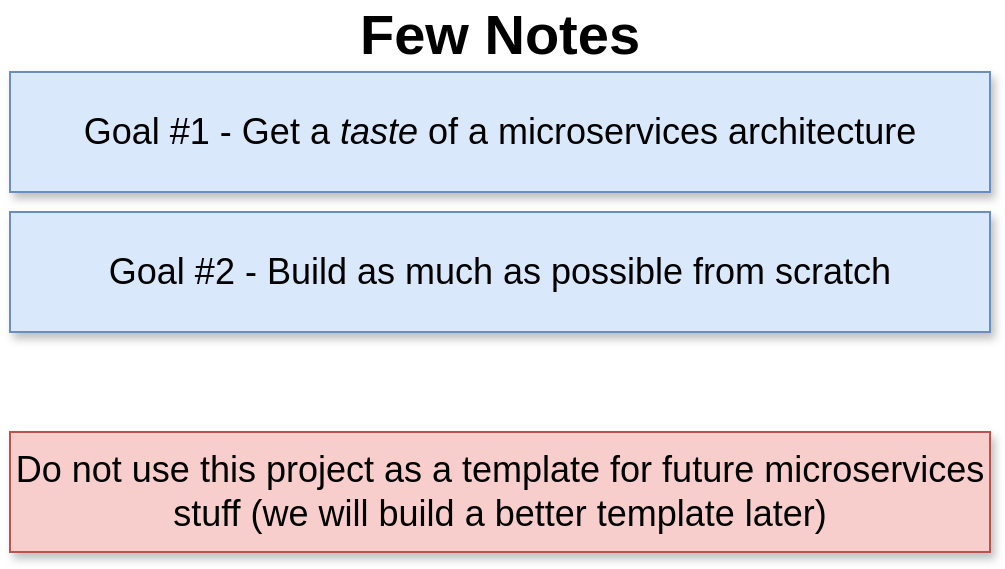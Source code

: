 <mxfile pages="26">
    <diagram id="cpesi-2cl9PMHLiWMdVF" name="02 - disclaimer">
        <mxGraphModel dx="988" dy="462" grid="1" gridSize="10" guides="1" tooltips="1" connect="1" arrows="1" fold="1" page="1" pageScale="1" pageWidth="1920" pageHeight="1200" math="0" shadow="0">
            <root>
                <mxCell id="iyuQr_05ihZRbdnl_HAH-0"/>
                <mxCell id="iyuQr_05ihZRbdnl_HAH-1" parent="iyuQr_05ihZRbdnl_HAH-0"/>
                <mxCell id="iyuQr_05ihZRbdnl_HAH-2" value="Few Notes" style="text;html=1;strokeColor=none;fillColor=none;align=center;verticalAlign=middle;whiteSpace=wrap;rounded=0;fontSize=28;fontStyle=1" parent="iyuQr_05ihZRbdnl_HAH-1" vertex="1">
                    <mxGeometry x="660" y="96" width="210" height="30" as="geometry"/>
                </mxCell>
                <mxCell id="iyuQr_05ihZRbdnl_HAH-4" value="Goal #1 - Get a &lt;i style=&quot;font-size: 18px;&quot;&gt;taste&lt;/i&gt; of a microservices architecture" style="rounded=0;whiteSpace=wrap;html=1;fontSize=18;align=center;fillColor=#dae8fc;strokeColor=#6c8ebf;shadow=1;" parent="iyuQr_05ihZRbdnl_HAH-1" vertex="1">
                    <mxGeometry x="520" y="130" width="490" height="60" as="geometry"/>
                </mxCell>
                <mxCell id="iyuQr_05ihZRbdnl_HAH-5" value="Goal #2 - Build as much as possible from scratch" style="rounded=0;whiteSpace=wrap;html=1;fontSize=18;align=center;fillColor=#dae8fc;strokeColor=#6c8ebf;shadow=1;" parent="iyuQr_05ihZRbdnl_HAH-1" vertex="1">
                    <mxGeometry x="520" y="200" width="490" height="60" as="geometry"/>
                </mxCell>
                <mxCell id="kvJM5hAZ0lfLLkKw4oHE-0" value="Do not use this project as a template for future microservices stuff (we will build a better template later)" style="rounded=0;whiteSpace=wrap;html=1;fontSize=18;align=center;fillColor=#f8cecc;strokeColor=#b85450;shadow=1;" parent="iyuQr_05ihZRbdnl_HAH-1" vertex="1">
                    <mxGeometry x="520" y="310" width="490" height="60" as="geometry"/>
                </mxCell>
            </root>
        </mxGraphModel>
    </diagram>
    <diagram id="99ZDeaYZXDU0Qbmv9xaT" name="01 - mockup">
        <mxGraphModel dx="988" dy="462" grid="1" gridSize="10" guides="1" tooltips="1" connect="1" arrows="1" fold="1" page="1" pageScale="1" pageWidth="1920" pageHeight="1200" math="0" shadow="0">
            <root>
                <mxCell id="0"/>
                <mxCell id="1" parent="0"/>
                <mxCell id="adwG-QhJT13sP28Hk7h6-1" value="" style="strokeWidth=1;shadow=0;dashed=0;align=center;html=1;shape=mxgraph.mockup.containers.browserWindow;rSize=0;strokeColor=#666666;strokeColor2=#008cff;strokeColor3=#c4c4c4;mainText=,;recursiveResize=0;" parent="1" vertex="1">
                    <mxGeometry x="330" y="160" width="440" height="430" as="geometry"/>
                </mxCell>
                <mxCell id="adwG-QhJT13sP28Hk7h6-2" value="Page 1" style="strokeWidth=1;shadow=0;dashed=0;align=center;html=1;shape=mxgraph.mockup.containers.anchor;fontSize=17;fontColor=#666666;align=left;" parent="adwG-QhJT13sP28Hk7h6-1" vertex="1">
                    <mxGeometry x="60" y="12" width="110" height="26" as="geometry"/>
                </mxCell>
                <mxCell id="adwG-QhJT13sP28Hk7h6-3" value="https://www.draw.io" style="strokeWidth=1;shadow=0;dashed=0;align=center;html=1;shape=mxgraph.mockup.containers.anchor;rSize=0;fontSize=17;fontColor=#666666;align=left;" parent="adwG-QhJT13sP28Hk7h6-1" vertex="1">
                    <mxGeometry x="130" y="60" width="250" height="26" as="geometry"/>
                </mxCell>
                <mxCell id="adwG-QhJT13sP28Hk7h6-16" value="Create Post" style="text;html=1;strokeColor=none;fillColor=none;align=left;verticalAlign=middle;whiteSpace=wrap;rounded=0;fontSize=28;" parent="adwG-QhJT13sP28Hk7h6-1" vertex="1">
                    <mxGeometry x="15" y="120" width="200" height="20" as="geometry"/>
                </mxCell>
                <mxCell id="adwG-QhJT13sP28Hk7h6-17" value="My POST" style="whiteSpace=wrap;html=1;fontSize=28;align=left;" parent="adwG-QhJT13sP28Hk7h6-1" vertex="1">
                    <mxGeometry x="35" y="175" width="180" height="25" as="geometry"/>
                </mxCell>
                <mxCell id="adwG-QhJT13sP28Hk7h6-18" value="Submit" style="whiteSpace=wrap;html=1;fontSize=16;align=center;rounded=1;" parent="adwG-QhJT13sP28Hk7h6-1" vertex="1">
                    <mxGeometry x="35" y="210" width="80" height="25" as="geometry"/>
                </mxCell>
                <mxCell id="adwG-QhJT13sP28Hk7h6-19" value="Title" style="text;html=1;strokeColor=none;fillColor=none;align=left;verticalAlign=middle;whiteSpace=wrap;rounded=0;fontSize=18;" parent="adwG-QhJT13sP28Hk7h6-1" vertex="1">
                    <mxGeometry x="35" y="150" width="200" height="20" as="geometry"/>
                </mxCell>
                <mxCell id="adwG-QhJT13sP28Hk7h6-8" value="" style="strokeWidth=1;shadow=0;dashed=0;align=center;html=1;shape=mxgraph.mockup.containers.browserWindow;rSize=0;strokeColor=#666666;strokeColor2=#008cff;strokeColor3=#c4c4c4;mainText=,;recursiveResize=0;" parent="1" vertex="1">
                    <mxGeometry x="950" y="160" width="480" height="430" as="geometry"/>
                </mxCell>
                <mxCell id="adwG-QhJT13sP28Hk7h6-9" value="Page 1" style="strokeWidth=1;shadow=0;dashed=0;align=center;html=1;shape=mxgraph.mockup.containers.anchor;fontSize=17;fontColor=#666666;align=left;" parent="adwG-QhJT13sP28Hk7h6-8" vertex="1">
                    <mxGeometry x="60" y="12" width="110" height="26" as="geometry"/>
                </mxCell>
                <mxCell id="adwG-QhJT13sP28Hk7h6-10" value="https://www.draw.io" style="strokeWidth=1;shadow=0;dashed=0;align=center;html=1;shape=mxgraph.mockup.containers.anchor;rSize=0;fontSize=17;fontColor=#666666;align=left;" parent="adwG-QhJT13sP28Hk7h6-8" vertex="1">
                    <mxGeometry x="130" y="60" width="250" height="26" as="geometry"/>
                </mxCell>
                <mxCell id="adwG-QhJT13sP28Hk7h6-11" value="Create Post" style="text;html=1;strokeColor=none;fillColor=none;align=left;verticalAlign=middle;whiteSpace=wrap;rounded=0;fontSize=28;" parent="adwG-QhJT13sP28Hk7h6-8" vertex="1">
                    <mxGeometry x="20" y="120" width="200" height="20" as="geometry"/>
                </mxCell>
                <mxCell id="adwG-QhJT13sP28Hk7h6-12" value="" style="whiteSpace=wrap;html=1;fontSize=28;align=left;" parent="adwG-QhJT13sP28Hk7h6-8" vertex="1">
                    <mxGeometry x="40" y="175" width="180" height="25" as="geometry"/>
                </mxCell>
                <mxCell id="adwG-QhJT13sP28Hk7h6-13" value="Title" style="text;html=1;strokeColor=none;fillColor=none;align=left;verticalAlign=middle;whiteSpace=wrap;rounded=0;fontSize=18;" parent="adwG-QhJT13sP28Hk7h6-8" vertex="1">
                    <mxGeometry x="40" y="150" width="200" height="20" as="geometry"/>
                </mxCell>
                <mxCell id="adwG-QhJT13sP28Hk7h6-14" value="Submit" style="whiteSpace=wrap;html=1;fontSize=16;align=center;rounded=1;" parent="adwG-QhJT13sP28Hk7h6-8" vertex="1">
                    <mxGeometry x="40" y="210" width="80" height="25" as="geometry"/>
                </mxCell>
                <mxCell id="adwG-QhJT13sP28Hk7h6-20" value="" style="endArrow=none;html=1;fontSize=16;" parent="adwG-QhJT13sP28Hk7h6-8" edge="1">
                    <mxGeometry width="50" height="50" relative="1" as="geometry">
                        <mxPoint x="20" y="250" as="sourcePoint"/>
                        <mxPoint x="440" y="250" as="targetPoint"/>
                    </mxGeometry>
                </mxCell>
                <mxCell id="adwG-QhJT13sP28Hk7h6-21" value="" style="rounded=0;whiteSpace=wrap;html=1;fontSize=16;align=center;fillColor=#dae8fc;strokeColor=#6c8ebf;" parent="adwG-QhJT13sP28Hk7h6-8" vertex="1">
                    <mxGeometry x="25" y="260" width="215" height="160" as="geometry"/>
                </mxCell>
                <mxCell id="adwG-QhJT13sP28Hk7h6-22" value="My Post" style="text;html=1;strokeColor=none;fillColor=none;align=left;verticalAlign=middle;whiteSpace=wrap;rounded=0;fontSize=28;" parent="adwG-QhJT13sP28Hk7h6-8" vertex="1">
                    <mxGeometry x="30" y="270" width="200" height="20" as="geometry"/>
                </mxCell>
                <mxCell id="adwG-QhJT13sP28Hk7h6-23" value="&lt;i&gt;0 comments&lt;/i&gt;" style="text;html=1;strokeColor=none;fillColor=none;align=center;verticalAlign=middle;whiteSpace=wrap;rounded=0;fontSize=16;" parent="adwG-QhJT13sP28Hk7h6-8" vertex="1">
                    <mxGeometry x="30" y="300" width="100" height="20" as="geometry"/>
                </mxCell>
                <mxCell id="adwG-QhJT13sP28Hk7h6-28" value="Im a comment" style="whiteSpace=wrap;html=1;fontSize=28;align=left;" parent="adwG-QhJT13sP28Hk7h6-8" vertex="1">
                    <mxGeometry x="40" y="361" width="180" height="25" as="geometry"/>
                </mxCell>
                <mxCell id="adwG-QhJT13sP28Hk7h6-29" value="Comment" style="text;html=1;strokeColor=none;fillColor=none;align=left;verticalAlign=middle;whiteSpace=wrap;rounded=0;fontSize=15;" parent="adwG-QhJT13sP28Hk7h6-8" vertex="1">
                    <mxGeometry x="40" y="342" width="200" height="20" as="geometry"/>
                </mxCell>
                <mxCell id="adwG-QhJT13sP28Hk7h6-30" value="Submit" style="whiteSpace=wrap;html=1;fontSize=16;align=center;rounded=1;" parent="adwG-QhJT13sP28Hk7h6-8" vertex="1">
                    <mxGeometry x="40" y="390" width="80" height="25" as="geometry"/>
                </mxCell>
                <mxCell id="adwG-QhJT13sP28Hk7h6-31" value="" style="strokeWidth=1;shadow=0;dashed=0;align=center;html=1;shape=mxgraph.mockup.containers.browserWindow;rSize=0;strokeColor=#666666;strokeColor2=#008cff;strokeColor3=#c4c4c4;mainText=,;recursiveResize=0;" parent="1" vertex="1">
                    <mxGeometry x="1490" y="160" width="480" height="430" as="geometry"/>
                </mxCell>
                <mxCell id="adwG-QhJT13sP28Hk7h6-32" value="Page 1" style="strokeWidth=1;shadow=0;dashed=0;align=center;html=1;shape=mxgraph.mockup.containers.anchor;fontSize=17;fontColor=#666666;align=left;" parent="adwG-QhJT13sP28Hk7h6-31" vertex="1">
                    <mxGeometry x="60" y="12" width="110" height="26" as="geometry"/>
                </mxCell>
                <mxCell id="adwG-QhJT13sP28Hk7h6-33" value="https://www.draw.io" style="strokeWidth=1;shadow=0;dashed=0;align=center;html=1;shape=mxgraph.mockup.containers.anchor;rSize=0;fontSize=17;fontColor=#666666;align=left;" parent="adwG-QhJT13sP28Hk7h6-31" vertex="1">
                    <mxGeometry x="130" y="60" width="250" height="26" as="geometry"/>
                </mxCell>
                <mxCell id="adwG-QhJT13sP28Hk7h6-34" value="Create Post" style="text;html=1;strokeColor=none;fillColor=none;align=left;verticalAlign=middle;whiteSpace=wrap;rounded=0;fontSize=28;" parent="adwG-QhJT13sP28Hk7h6-31" vertex="1">
                    <mxGeometry x="20" y="120" width="200" height="20" as="geometry"/>
                </mxCell>
                <mxCell id="adwG-QhJT13sP28Hk7h6-35" value="" style="whiteSpace=wrap;html=1;fontSize=28;align=left;" parent="adwG-QhJT13sP28Hk7h6-31" vertex="1">
                    <mxGeometry x="40" y="175" width="180" height="25" as="geometry"/>
                </mxCell>
                <mxCell id="adwG-QhJT13sP28Hk7h6-36" value="Title" style="text;html=1;strokeColor=none;fillColor=none;align=left;verticalAlign=middle;whiteSpace=wrap;rounded=0;fontSize=18;" parent="adwG-QhJT13sP28Hk7h6-31" vertex="1">
                    <mxGeometry x="40" y="150" width="200" height="20" as="geometry"/>
                </mxCell>
                <mxCell id="adwG-QhJT13sP28Hk7h6-37" value="Submit" style="whiteSpace=wrap;html=1;fontSize=16;align=center;rounded=1;" parent="adwG-QhJT13sP28Hk7h6-31" vertex="1">
                    <mxGeometry x="40" y="210" width="80" height="25" as="geometry"/>
                </mxCell>
                <mxCell id="adwG-QhJT13sP28Hk7h6-38" value="" style="endArrow=none;html=1;fontSize=16;" parent="adwG-QhJT13sP28Hk7h6-31" edge="1">
                    <mxGeometry width="50" height="50" relative="1" as="geometry">
                        <mxPoint x="20" y="240" as="sourcePoint"/>
                        <mxPoint x="440" y="240" as="targetPoint"/>
                    </mxGeometry>
                </mxCell>
                <mxCell id="adwG-QhJT13sP28Hk7h6-39" value="" style="rounded=0;whiteSpace=wrap;html=1;fontSize=16;align=center;fillColor=#dae8fc;strokeColor=#6c8ebf;" parent="adwG-QhJT13sP28Hk7h6-31" vertex="1">
                    <mxGeometry x="25" y="250" width="215" height="170" as="geometry"/>
                </mxCell>
                <mxCell id="adwG-QhJT13sP28Hk7h6-40" value="My Post" style="text;html=1;strokeColor=none;fillColor=none;align=left;verticalAlign=middle;whiteSpace=wrap;rounded=0;fontSize=28;" parent="adwG-QhJT13sP28Hk7h6-31" vertex="1">
                    <mxGeometry x="30" y="260" width="200" height="20" as="geometry"/>
                </mxCell>
                <mxCell id="adwG-QhJT13sP28Hk7h6-41" value="&lt;i&gt;1 comments&lt;/i&gt;" style="text;html=1;strokeColor=none;fillColor=none;align=center;verticalAlign=middle;whiteSpace=wrap;rounded=0;fontSize=16;" parent="adwG-QhJT13sP28Hk7h6-31" vertex="1">
                    <mxGeometry x="30" y="285" width="100" height="20" as="geometry"/>
                </mxCell>
                <mxCell id="adwG-QhJT13sP28Hk7h6-46" value="&lt;ul&gt;&lt;li&gt;Im a comment!&lt;/li&gt;&lt;/ul&gt;" style="text;html=1;strokeColor=none;fillColor=none;align=left;verticalAlign=middle;whiteSpace=wrap;rounded=0;fontSize=18;" parent="adwG-QhJT13sP28Hk7h6-31" vertex="1">
                    <mxGeometry x="40" y="310" width="200" height="20" as="geometry"/>
                </mxCell>
                <mxCell id="adwG-QhJT13sP28Hk7h6-47" value="" style="whiteSpace=wrap;html=1;fontSize=28;align=left;" parent="adwG-QhJT13sP28Hk7h6-31" vertex="1">
                    <mxGeometry x="32.5" y="359" width="180" height="25" as="geometry"/>
                </mxCell>
                <mxCell id="adwG-QhJT13sP28Hk7h6-48" value="Comment" style="text;html=1;strokeColor=none;fillColor=none;align=left;verticalAlign=middle;whiteSpace=wrap;rounded=0;fontSize=15;" parent="adwG-QhJT13sP28Hk7h6-31" vertex="1">
                    <mxGeometry x="32.5" y="340" width="200" height="20" as="geometry"/>
                </mxCell>
                <mxCell id="adwG-QhJT13sP28Hk7h6-49" value="Submit" style="whiteSpace=wrap;html=1;fontSize=16;align=center;rounded=1;" parent="adwG-QhJT13sP28Hk7h6-31" vertex="1">
                    <mxGeometry x="32.5" y="388" width="80" height="25" as="geometry"/>
                </mxCell>
                <mxCell id="adwG-QhJT13sP28Hk7h6-50" value="" style="strokeWidth=1;shadow=0;dashed=0;align=center;html=1;shape=mxgraph.mockup.containers.browserWindow;rSize=0;strokeColor=#666666;strokeColor2=#008cff;strokeColor3=#c4c4c4;mainText=,;recursiveResize=0;" parent="1" vertex="1">
                    <mxGeometry x="2010" y="160" width="480" height="430" as="geometry"/>
                </mxCell>
                <mxCell id="adwG-QhJT13sP28Hk7h6-51" value="Page 1" style="strokeWidth=1;shadow=0;dashed=0;align=center;html=1;shape=mxgraph.mockup.containers.anchor;fontSize=17;fontColor=#666666;align=left;" parent="adwG-QhJT13sP28Hk7h6-50" vertex="1">
                    <mxGeometry x="60" y="12" width="110" height="26" as="geometry"/>
                </mxCell>
                <mxCell id="adwG-QhJT13sP28Hk7h6-52" value="https://www.draw.io" style="strokeWidth=1;shadow=0;dashed=0;align=center;html=1;shape=mxgraph.mockup.containers.anchor;rSize=0;fontSize=17;fontColor=#666666;align=left;" parent="adwG-QhJT13sP28Hk7h6-50" vertex="1">
                    <mxGeometry x="130" y="60" width="250" height="26" as="geometry"/>
                </mxCell>
                <mxCell id="adwG-QhJT13sP28Hk7h6-53" value="Create Post" style="text;html=1;strokeColor=none;fillColor=none;align=left;verticalAlign=middle;whiteSpace=wrap;rounded=0;fontSize=28;" parent="adwG-QhJT13sP28Hk7h6-50" vertex="1">
                    <mxGeometry x="20" y="120" width="200" height="20" as="geometry"/>
                </mxCell>
                <mxCell id="adwG-QhJT13sP28Hk7h6-54" value="" style="whiteSpace=wrap;html=1;fontSize=28;align=left;" parent="adwG-QhJT13sP28Hk7h6-50" vertex="1">
                    <mxGeometry x="40" y="175" width="180" height="25" as="geometry"/>
                </mxCell>
                <mxCell id="adwG-QhJT13sP28Hk7h6-55" value="Title" style="text;html=1;strokeColor=none;fillColor=none;align=left;verticalAlign=middle;whiteSpace=wrap;rounded=0;fontSize=18;" parent="adwG-QhJT13sP28Hk7h6-50" vertex="1">
                    <mxGeometry x="40" y="150" width="200" height="20" as="geometry"/>
                </mxCell>
                <mxCell id="adwG-QhJT13sP28Hk7h6-56" value="Submit" style="whiteSpace=wrap;html=1;fontSize=16;align=center;rounded=1;" parent="adwG-QhJT13sP28Hk7h6-50" vertex="1">
                    <mxGeometry x="40" y="210" width="80" height="25" as="geometry"/>
                </mxCell>
                <mxCell id="adwG-QhJT13sP28Hk7h6-57" value="" style="endArrow=none;html=1;fontSize=16;" parent="adwG-QhJT13sP28Hk7h6-50" edge="1">
                    <mxGeometry width="50" height="50" relative="1" as="geometry">
                        <mxPoint x="20" y="240" as="sourcePoint"/>
                        <mxPoint x="440" y="240" as="targetPoint"/>
                    </mxGeometry>
                </mxCell>
                <mxCell id="adwG-QhJT13sP28Hk7h6-58" value="" style="rounded=0;whiteSpace=wrap;html=1;fontSize=16;align=center;fillColor=#dae8fc;strokeColor=#6c8ebf;" parent="adwG-QhJT13sP28Hk7h6-50" vertex="1">
                    <mxGeometry x="25" y="250" width="215" height="170" as="geometry"/>
                </mxCell>
                <mxCell id="adwG-QhJT13sP28Hk7h6-59" value="My Post" style="text;html=1;strokeColor=none;fillColor=none;align=left;verticalAlign=middle;whiteSpace=wrap;rounded=0;fontSize=28;" parent="adwG-QhJT13sP28Hk7h6-50" vertex="1">
                    <mxGeometry x="30" y="260" width="200" height="20" as="geometry"/>
                </mxCell>
                <mxCell id="adwG-QhJT13sP28Hk7h6-60" value="&lt;i&gt;1 comments&lt;/i&gt;" style="text;html=1;strokeColor=none;fillColor=none;align=center;verticalAlign=middle;whiteSpace=wrap;rounded=0;fontSize=16;" parent="adwG-QhJT13sP28Hk7h6-50" vertex="1">
                    <mxGeometry x="30" y="285" width="100" height="20" as="geometry"/>
                </mxCell>
                <mxCell id="adwG-QhJT13sP28Hk7h6-61" value="&lt;ul&gt;&lt;li&gt;Im a comment!&lt;/li&gt;&lt;/ul&gt;" style="text;html=1;strokeColor=none;fillColor=none;align=left;verticalAlign=middle;whiteSpace=wrap;rounded=0;fontSize=18;" parent="adwG-QhJT13sP28Hk7h6-50" vertex="1">
                    <mxGeometry x="40" y="310" width="200" height="20" as="geometry"/>
                </mxCell>
                <mxCell id="adwG-QhJT13sP28Hk7h6-62" value="" style="whiteSpace=wrap;html=1;fontSize=28;align=left;" parent="adwG-QhJT13sP28Hk7h6-50" vertex="1">
                    <mxGeometry x="32.5" y="359" width="180" height="25" as="geometry"/>
                </mxCell>
                <mxCell id="adwG-QhJT13sP28Hk7h6-63" value="Comment" style="text;html=1;strokeColor=none;fillColor=none;align=left;verticalAlign=middle;whiteSpace=wrap;rounded=0;fontSize=15;" parent="adwG-QhJT13sP28Hk7h6-50" vertex="1">
                    <mxGeometry x="32.5" y="340" width="200" height="20" as="geometry"/>
                </mxCell>
                <mxCell id="adwG-QhJT13sP28Hk7h6-64" value="Submit" style="whiteSpace=wrap;html=1;fontSize=16;align=center;rounded=1;" parent="adwG-QhJT13sP28Hk7h6-50" vertex="1">
                    <mxGeometry x="32.5" y="388" width="80" height="25" as="geometry"/>
                </mxCell>
                <mxCell id="adwG-QhJT13sP28Hk7h6-65" value="" style="rounded=0;whiteSpace=wrap;html=1;fontSize=16;align=center;fillColor=#dae8fc;strokeColor=#6c8ebf;" parent="adwG-QhJT13sP28Hk7h6-50" vertex="1">
                    <mxGeometry x="250" y="250" width="215" height="170" as="geometry"/>
                </mxCell>
                <mxCell id="adwG-QhJT13sP28Hk7h6-66" value="Post #2" style="text;html=1;strokeColor=none;fillColor=none;align=left;verticalAlign=middle;whiteSpace=wrap;rounded=0;fontSize=28;" parent="adwG-QhJT13sP28Hk7h6-50" vertex="1">
                    <mxGeometry x="255" y="260" width="200" height="20" as="geometry"/>
                </mxCell>
                <mxCell id="adwG-QhJT13sP28Hk7h6-67" value="&lt;i&gt;1 comments&lt;/i&gt;" style="text;html=1;strokeColor=none;fillColor=none;align=center;verticalAlign=middle;whiteSpace=wrap;rounded=0;fontSize=16;" parent="adwG-QhJT13sP28Hk7h6-50" vertex="1">
                    <mxGeometry x="255" y="285" width="100" height="20" as="geometry"/>
                </mxCell>
                <mxCell id="adwG-QhJT13sP28Hk7h6-68" value="&lt;ul&gt;&lt;li&gt;Im a comment!&lt;/li&gt;&lt;/ul&gt;" style="text;html=1;strokeColor=none;fillColor=none;align=left;verticalAlign=middle;whiteSpace=wrap;rounded=0;fontSize=18;" parent="adwG-QhJT13sP28Hk7h6-50" vertex="1">
                    <mxGeometry x="265" y="310" width="200" height="20" as="geometry"/>
                </mxCell>
                <mxCell id="adwG-QhJT13sP28Hk7h6-69" value="" style="whiteSpace=wrap;html=1;fontSize=28;align=left;" parent="adwG-QhJT13sP28Hk7h6-50" vertex="1">
                    <mxGeometry x="257.5" y="359" width="180" height="25" as="geometry"/>
                </mxCell>
                <mxCell id="adwG-QhJT13sP28Hk7h6-70" value="Comment" style="text;html=1;strokeColor=none;fillColor=none;align=left;verticalAlign=middle;whiteSpace=wrap;rounded=0;fontSize=15;" parent="adwG-QhJT13sP28Hk7h6-50" vertex="1">
                    <mxGeometry x="257.5" y="340" width="200" height="20" as="geometry"/>
                </mxCell>
                <mxCell id="adwG-QhJT13sP28Hk7h6-71" value="Submit" style="whiteSpace=wrap;html=1;fontSize=16;align=center;rounded=1;" parent="adwG-QhJT13sP28Hk7h6-50" vertex="1">
                    <mxGeometry x="257.5" y="388" width="80" height="25" as="geometry"/>
                </mxCell>
            </root>
        </mxGraphModel>
    </diagram>
    <diagram id="Sla0MyDP4kXtcwXa5FFh" name="03 - design">
        <mxGraphModel dx="988" dy="462" grid="1" gridSize="10" guides="1" tooltips="1" connect="1" arrows="1" fold="1" page="1" pageScale="1" pageWidth="1920" pageHeight="1200" math="0" shadow="0">
            <root>
                <mxCell id="MPRrhoq_KwCkbzCw6KRM-0"/>
                <mxCell id="MPRrhoq_KwCkbzCw6KRM-1" parent="MPRrhoq_KwCkbzCw6KRM-0"/>
                <mxCell id="z3aX3XDlzaNawdsdwkMU-2" style="edgeStyle=orthogonalEdgeStyle;rounded=0;orthogonalLoop=1;jettySize=auto;html=1;exitX=0.5;exitY=1;exitDx=0;exitDy=0;fontSize=25;" parent="MPRrhoq_KwCkbzCw6KRM-1" source="z3aX3XDlzaNawdsdwkMU-1" edge="1">
                    <mxGeometry relative="1" as="geometry">
                        <mxPoint x="780" y="320" as="targetPoint"/>
                    </mxGeometry>
                </mxCell>
                <mxCell id="z3aX3XDlzaNawdsdwkMU-1" value="What services should we create?" style="whiteSpace=wrap;html=1;rounded=0;shadow=1;fontSize=25;align=center;fillColor=#dae8fc;strokeColor=#6c8ebf;fontStyle=1" parent="MPRrhoq_KwCkbzCw6KRM-1" vertex="1">
                    <mxGeometry x="560" y="190" width="440" height="80" as="geometry"/>
                </mxCell>
                <mxCell id="z3aX3XDlzaNawdsdwkMU-3" value="For now, we will create one separate service for each &lt;i style=&quot;font-size: 19px;&quot;&gt;resource&lt;/i&gt;&amp;nbsp;in our app" style="whiteSpace=wrap;html=1;rounded=0;shadow=1;fontSize=19;align=center;fillColor=#f5f5f5;strokeColor=#666666;fontStyle=0;fontColor=#333333;" parent="MPRrhoq_KwCkbzCw6KRM-1" vertex="1">
                    <mxGeometry x="560" y="320" width="440" height="80" as="geometry"/>
                </mxCell>
            </root>
        </mxGraphModel>
    </diagram>
    <diagram name="04 - design" id="WXaU1U2Sa_QuLUP8IehY">
        <mxGraphModel dx="988" dy="462" grid="1" gridSize="10" guides="1" tooltips="1" connect="1" arrows="1" fold="1" page="1" pageScale="1" pageWidth="1920" pageHeight="1200" math="0" shadow="0">
            <root>
                <mxCell id="U1OQqhAELoA_2gi_HB3H-0"/>
                <mxCell id="U1OQqhAELoA_2gi_HB3H-1" parent="U1OQqhAELoA_2gi_HB3H-0"/>
                <mxCell id="U1OQqhAELoA_2gi_HB3H-3" value="What services should we create?" style="whiteSpace=wrap;html=1;rounded=0;shadow=1;fontSize=25;align=center;fillColor=#dae8fc;strokeColor=#6c8ebf;fontStyle=1" parent="U1OQqhAELoA_2gi_HB3H-1" vertex="1">
                    <mxGeometry x="925" y="320" width="270" height="80" as="geometry"/>
                </mxCell>
                <mxCell id="XSov8CbB3q0jQ4jJmmDo-0" value="" style="strokeWidth=1;shadow=0;dashed=0;align=center;html=1;shape=mxgraph.mockup.containers.browserWindow;rSize=0;strokeColor=#666666;strokeColor2=#008cff;strokeColor3=#c4c4c4;mainText=,;recursiveResize=0;" parent="U1OQqhAELoA_2gi_HB3H-1" vertex="1">
                    <mxGeometry x="360" y="300" width="480" height="430" as="geometry"/>
                </mxCell>
                <mxCell id="XSov8CbB3q0jQ4jJmmDo-1" value="Page 1" style="strokeWidth=1;shadow=0;dashed=0;align=center;html=1;shape=mxgraph.mockup.containers.anchor;fontSize=17;fontColor=#666666;align=left;" parent="XSov8CbB3q0jQ4jJmmDo-0" vertex="1">
                    <mxGeometry x="60" y="12" width="110" height="26" as="geometry"/>
                </mxCell>
                <mxCell id="XSov8CbB3q0jQ4jJmmDo-2" value="https://www.draw.io" style="strokeWidth=1;shadow=0;dashed=0;align=center;html=1;shape=mxgraph.mockup.containers.anchor;rSize=0;fontSize=17;fontColor=#666666;align=left;" parent="XSov8CbB3q0jQ4jJmmDo-0" vertex="1">
                    <mxGeometry x="130" y="60" width="250" height="26" as="geometry"/>
                </mxCell>
                <mxCell id="XSov8CbB3q0jQ4jJmmDo-3" value="Create Post" style="text;html=1;strokeColor=none;fillColor=none;align=left;verticalAlign=middle;whiteSpace=wrap;rounded=0;fontSize=28;" parent="XSov8CbB3q0jQ4jJmmDo-0" vertex="1">
                    <mxGeometry x="20" y="120" width="200" height="20" as="geometry"/>
                </mxCell>
                <mxCell id="XSov8CbB3q0jQ4jJmmDo-4" value="" style="whiteSpace=wrap;html=1;fontSize=28;align=left;" parent="XSov8CbB3q0jQ4jJmmDo-0" vertex="1">
                    <mxGeometry x="40" y="175" width="180" height="25" as="geometry"/>
                </mxCell>
                <mxCell id="XSov8CbB3q0jQ4jJmmDo-5" value="Title" style="text;html=1;strokeColor=none;fillColor=none;align=left;verticalAlign=middle;whiteSpace=wrap;rounded=0;fontSize=18;" parent="XSov8CbB3q0jQ4jJmmDo-0" vertex="1">
                    <mxGeometry x="40" y="150" width="200" height="20" as="geometry"/>
                </mxCell>
                <mxCell id="XSov8CbB3q0jQ4jJmmDo-6" value="Submit" style="whiteSpace=wrap;html=1;fontSize=16;align=center;rounded=1;" parent="XSov8CbB3q0jQ4jJmmDo-0" vertex="1">
                    <mxGeometry x="40" y="210" width="80" height="25" as="geometry"/>
                </mxCell>
                <mxCell id="XSov8CbB3q0jQ4jJmmDo-7" value="" style="endArrow=none;html=1;fontSize=16;" parent="XSov8CbB3q0jQ4jJmmDo-0" edge="1">
                    <mxGeometry width="50" height="50" relative="1" as="geometry">
                        <mxPoint x="20" y="240" as="sourcePoint"/>
                        <mxPoint x="440" y="240" as="targetPoint"/>
                    </mxGeometry>
                </mxCell>
                <mxCell id="XSov8CbB3q0jQ4jJmmDo-8" value="" style="rounded=0;whiteSpace=wrap;html=1;fontSize=16;align=center;fillColor=#dae8fc;strokeColor=#6c8ebf;" parent="XSov8CbB3q0jQ4jJmmDo-0" vertex="1">
                    <mxGeometry x="25" y="250" width="215" height="170" as="geometry"/>
                </mxCell>
                <mxCell id="XSov8CbB3q0jQ4jJmmDo-9" value="My Post" style="text;html=1;strokeColor=none;fillColor=none;align=left;verticalAlign=middle;whiteSpace=wrap;rounded=0;fontSize=28;" parent="XSov8CbB3q0jQ4jJmmDo-0" vertex="1">
                    <mxGeometry x="30" y="260" width="200" height="20" as="geometry"/>
                </mxCell>
                <mxCell id="XSov8CbB3q0jQ4jJmmDo-10" value="&lt;i&gt;1 comments&lt;/i&gt;" style="text;html=1;strokeColor=none;fillColor=none;align=center;verticalAlign=middle;whiteSpace=wrap;rounded=0;fontSize=16;" parent="XSov8CbB3q0jQ4jJmmDo-0" vertex="1">
                    <mxGeometry x="30" y="285" width="100" height="20" as="geometry"/>
                </mxCell>
                <mxCell id="XSov8CbB3q0jQ4jJmmDo-11" value="&lt;ul&gt;&lt;li&gt;Im a comment!&lt;/li&gt;&lt;/ul&gt;" style="text;html=1;strokeColor=none;fillColor=none;align=left;verticalAlign=middle;whiteSpace=wrap;rounded=0;fontSize=18;" parent="XSov8CbB3q0jQ4jJmmDo-0" vertex="1">
                    <mxGeometry x="40" y="310" width="200" height="20" as="geometry"/>
                </mxCell>
                <mxCell id="XSov8CbB3q0jQ4jJmmDo-12" value="" style="whiteSpace=wrap;html=1;fontSize=28;align=left;" parent="XSov8CbB3q0jQ4jJmmDo-0" vertex="1">
                    <mxGeometry x="32.5" y="359" width="180" height="25" as="geometry"/>
                </mxCell>
                <mxCell id="XSov8CbB3q0jQ4jJmmDo-13" value="Comment" style="text;html=1;strokeColor=none;fillColor=none;align=left;verticalAlign=middle;whiteSpace=wrap;rounded=0;fontSize=15;" parent="XSov8CbB3q0jQ4jJmmDo-0" vertex="1">
                    <mxGeometry x="32.5" y="340" width="200" height="20" as="geometry"/>
                </mxCell>
                <mxCell id="XSov8CbB3q0jQ4jJmmDo-14" value="Submit" style="whiteSpace=wrap;html=1;fontSize=16;align=center;rounded=1;" parent="XSov8CbB3q0jQ4jJmmDo-0" vertex="1">
                    <mxGeometry x="32.5" y="388" width="80" height="25" as="geometry"/>
                </mxCell>
                <mxCell id="XSov8CbB3q0jQ4jJmmDo-15" value="" style="rounded=0;whiteSpace=wrap;html=1;fontSize=16;align=center;fillColor=#dae8fc;strokeColor=#6c8ebf;" parent="XSov8CbB3q0jQ4jJmmDo-0" vertex="1">
                    <mxGeometry x="250" y="250" width="215" height="170" as="geometry"/>
                </mxCell>
                <mxCell id="XSov8CbB3q0jQ4jJmmDo-16" value="Post #2" style="text;html=1;strokeColor=none;fillColor=none;align=left;verticalAlign=middle;whiteSpace=wrap;rounded=0;fontSize=28;" parent="XSov8CbB3q0jQ4jJmmDo-0" vertex="1">
                    <mxGeometry x="255" y="260" width="200" height="20" as="geometry"/>
                </mxCell>
                <mxCell id="XSov8CbB3q0jQ4jJmmDo-17" value="&lt;i&gt;1 comments&lt;/i&gt;" style="text;html=1;strokeColor=none;fillColor=none;align=center;verticalAlign=middle;whiteSpace=wrap;rounded=0;fontSize=16;" parent="XSov8CbB3q0jQ4jJmmDo-0" vertex="1">
                    <mxGeometry x="255" y="285" width="100" height="20" as="geometry"/>
                </mxCell>
                <mxCell id="XSov8CbB3q0jQ4jJmmDo-18" value="&lt;ul&gt;&lt;li&gt;Im a comment!&lt;/li&gt;&lt;/ul&gt;" style="text;html=1;strokeColor=none;fillColor=none;align=left;verticalAlign=middle;whiteSpace=wrap;rounded=0;fontSize=18;" parent="XSov8CbB3q0jQ4jJmmDo-0" vertex="1">
                    <mxGeometry x="265" y="310" width="165" height="20" as="geometry"/>
                </mxCell>
                <mxCell id="XSov8CbB3q0jQ4jJmmDo-19" value="" style="whiteSpace=wrap;html=1;fontSize=28;align=left;" parent="XSov8CbB3q0jQ4jJmmDo-0" vertex="1">
                    <mxGeometry x="257.5" y="359" width="180" height="25" as="geometry"/>
                </mxCell>
                <mxCell id="XSov8CbB3q0jQ4jJmmDo-20" value="Comment" style="text;html=1;strokeColor=none;fillColor=none;align=left;verticalAlign=middle;whiteSpace=wrap;rounded=0;fontSize=15;" parent="XSov8CbB3q0jQ4jJmmDo-0" vertex="1">
                    <mxGeometry x="257.5" y="340" width="200" height="20" as="geometry"/>
                </mxCell>
                <mxCell id="XSov8CbB3q0jQ4jJmmDo-21" value="Submit" style="whiteSpace=wrap;html=1;fontSize=16;align=center;rounded=1;" parent="XSov8CbB3q0jQ4jJmmDo-0" vertex="1">
                    <mxGeometry x="257.5" y="388" width="80" height="25" as="geometry"/>
                </mxCell>
                <mxCell id="XSov8CbB3q0jQ4jJmmDo-24" style="edgeStyle=orthogonalEdgeStyle;rounded=0;orthogonalLoop=1;jettySize=auto;html=1;exitX=0;exitY=0.5;exitDx=0;exitDy=0;entryX=1.002;entryY=0.122;entryDx=0;entryDy=0;entryPerimeter=0;fontSize=19;" parent="U1OQqhAELoA_2gi_HB3H-1" source="XSov8CbB3q0jQ4jJmmDo-22" target="XSov8CbB3q0jQ4jJmmDo-15" edge="1">
                    <mxGeometry relative="1" as="geometry"/>
                </mxCell>
                <mxCell id="XSov8CbB3q0jQ4jJmmDo-22" value="Posts" style="whiteSpace=wrap;html=1;rounded=0;shadow=1;fontSize=25;align=center;fillColor=#ffe6cc;strokeColor=#d79b00;fontStyle=1" parent="U1OQqhAELoA_2gi_HB3H-1" vertex="1">
                    <mxGeometry x="940" y="490" width="240" height="80" as="geometry"/>
                </mxCell>
                <mxCell id="XSov8CbB3q0jQ4jJmmDo-25" style="edgeStyle=orthogonalEdgeStyle;rounded=0;orthogonalLoop=1;jettySize=auto;html=1;exitX=0;exitY=0.5;exitDx=0;exitDy=0;fontSize=19;" parent="U1OQqhAELoA_2gi_HB3H-1" source="XSov8CbB3q0jQ4jJmmDo-23" target="XSov8CbB3q0jQ4jJmmDo-18" edge="1">
                    <mxGeometry relative="1" as="geometry"/>
                </mxCell>
                <mxCell id="XSov8CbB3q0jQ4jJmmDo-23" value="Comments" style="whiteSpace=wrap;html=1;rounded=0;shadow=1;fontSize=25;align=center;fillColor=#ffe6cc;strokeColor=#d79b00;fontStyle=1" parent="U1OQqhAELoA_2gi_HB3H-1" vertex="1">
                    <mxGeometry x="940" y="590" width="240" height="80" as="geometry"/>
                </mxCell>
            </root>
        </mxGraphModel>
    </diagram>
    <diagram id="A5hKxWNW-DElpA2pRo46" name="05 - do">
        <mxGraphModel dx="988" dy="462" grid="1" gridSize="10" guides="1" tooltips="1" connect="1" arrows="1" fold="1" page="1" pageScale="1" pageWidth="1920" pageHeight="1200" math="0" shadow="0">
            <root>
                <mxCell id="uhU3a67ZhyW_BlOrAEtE-0"/>
                <mxCell id="uhU3a67ZhyW_BlOrAEtE-1" parent="uhU3a67ZhyW_BlOrAEtE-0"/>
                <mxCell id="D1Mxk7dmZHKRx_fCSwat-3" style="edgeStyle=orthogonalEdgeStyle;rounded=0;orthogonalLoop=1;jettySize=auto;html=1;exitX=1;exitY=0.5;exitDx=0;exitDy=0;fontSize=19;" parent="uhU3a67ZhyW_BlOrAEtE-1" source="D1Mxk7dmZHKRx_fCSwat-0" target="D1Mxk7dmZHKRx_fCSwat-2" edge="1">
                    <mxGeometry relative="1" as="geometry"/>
                </mxCell>
                <mxCell id="D1Mxk7dmZHKRx_fCSwat-5" style="edgeStyle=orthogonalEdgeStyle;rounded=0;orthogonalLoop=1;jettySize=auto;html=1;exitX=1;exitY=0.5;exitDx=0;exitDy=0;entryX=0;entryY=0.5;entryDx=0;entryDy=0;fontSize=19;" parent="uhU3a67ZhyW_BlOrAEtE-1" source="D1Mxk7dmZHKRx_fCSwat-0" target="D1Mxk7dmZHKRx_fCSwat-4" edge="1">
                    <mxGeometry relative="1" as="geometry"/>
                </mxCell>
                <mxCell id="D1Mxk7dmZHKRx_fCSwat-0" value="Posts" style="whiteSpace=wrap;html=1;rounded=0;shadow=1;fontSize=25;align=center;fillColor=#ffe6cc;strokeColor=#d79b00;fontStyle=1" parent="uhU3a67ZhyW_BlOrAEtE-1" vertex="1">
                    <mxGeometry x="530" y="250" width="240" height="80" as="geometry"/>
                </mxCell>
                <mxCell id="D1Mxk7dmZHKRx_fCSwat-11" style="edgeStyle=orthogonalEdgeStyle;rounded=0;orthogonalLoop=1;jettySize=auto;html=1;exitX=1;exitY=0.5;exitDx=0;exitDy=0;fontSize=19;" parent="uhU3a67ZhyW_BlOrAEtE-1" source="D1Mxk7dmZHKRx_fCSwat-1" target="D1Mxk7dmZHKRx_fCSwat-9" edge="1">
                    <mxGeometry relative="1" as="geometry"/>
                </mxCell>
                <mxCell id="D1Mxk7dmZHKRx_fCSwat-1" value="Comments" style="whiteSpace=wrap;html=1;rounded=0;shadow=1;fontSize=25;align=center;fillColor=#ffe6cc;strokeColor=#d79b00;fontStyle=1" parent="uhU3a67ZhyW_BlOrAEtE-1" vertex="1">
                    <mxGeometry x="530" y="420" width="240" height="80" as="geometry"/>
                </mxCell>
                <mxCell id="D1Mxk7dmZHKRx_fCSwat-2" value="List all Posts" style="whiteSpace=wrap;html=1;rounded=0;shadow=1;fontSize=25;align=center;fontStyle=0" parent="uhU3a67ZhyW_BlOrAEtE-1" vertex="1">
                    <mxGeometry x="840" y="300" width="240" height="60" as="geometry"/>
                </mxCell>
                <mxCell id="D1Mxk7dmZHKRx_fCSwat-4" value="Create a Post" style="whiteSpace=wrap;html=1;rounded=0;shadow=1;fontSize=25;align=center;fontStyle=0" parent="uhU3a67ZhyW_BlOrAEtE-1" vertex="1">
                    <mxGeometry x="840" y="220" width="240" height="60" as="geometry"/>
                </mxCell>
                <mxCell id="D1Mxk7dmZHKRx_fCSwat-8" style="edgeStyle=orthogonalEdgeStyle;rounded=0;orthogonalLoop=1;jettySize=auto;html=1;exitX=1;exitY=0.5;exitDx=0;exitDy=0;entryX=0;entryY=0.5;entryDx=0;entryDy=0;fontSize=19;" parent="uhU3a67ZhyW_BlOrAEtE-1" target="D1Mxk7dmZHKRx_fCSwat-10" edge="1">
                    <mxGeometry relative="1" as="geometry">
                        <mxPoint x="770" y="460" as="sourcePoint"/>
                    </mxGeometry>
                </mxCell>
                <mxCell id="D1Mxk7dmZHKRx_fCSwat-9" value="List all comments" style="whiteSpace=wrap;html=1;rounded=0;shadow=1;fontSize=25;align=center;fontStyle=0" parent="uhU3a67ZhyW_BlOrAEtE-1" vertex="1">
                    <mxGeometry x="840" y="470" width="240" height="60" as="geometry"/>
                </mxCell>
                <mxCell id="D1Mxk7dmZHKRx_fCSwat-10" value="Create a Comment" style="whiteSpace=wrap;html=1;rounded=0;shadow=1;fontSize=25;align=center;fontStyle=0" parent="uhU3a67ZhyW_BlOrAEtE-1" vertex="1">
                    <mxGeometry x="840" y="390" width="240" height="60" as="geometry"/>
                </mxCell>
            </root>
        </mxGraphModel>
    </diagram>
    <diagram id="_6h6sNzacK0jXlvdHcrQ" name="06 - tech">
        <mxGraphModel dx="1036" dy="510" grid="1" gridSize="10" guides="1" tooltips="1" connect="1" arrows="1" fold="1" page="1" pageScale="1" pageWidth="1920" pageHeight="1200" math="0" shadow="0">
            <root>
                <mxCell id="0LpbzwrgRu5vXMNV-YC1-0"/>
                <mxCell id="0LpbzwrgRu5vXMNV-YC1-1" parent="0LpbzwrgRu5vXMNV-YC1-0"/>
                <mxCell id="3LpYTyU1MKDTDnTtLDbJ-7" value="Posts Service" style="rounded=0;whiteSpace=wrap;html=1;shadow=1;fontSize=21;align=center;fillColor=#f5f5f5;strokeColor=#666666;fontColor=#333333;fontStyle=1" vertex="1" parent="0LpbzwrgRu5vXMNV-YC1-1">
                    <mxGeometry x="720" y="160" width="390" height="40" as="geometry"/>
                </mxCell>
                <mxCell id="3LpYTyU1MKDTDnTtLDbJ-6" value="" style="rounded=0;whiteSpace=wrap;html=1;shadow=1;fontSize=17;align=left;fillColor=#f5f5f5;strokeColor=#666666;fontColor=#333333;" vertex="1" parent="0LpbzwrgRu5vXMNV-YC1-1">
                    <mxGeometry x="720" y="200" width="390" height="110" as="geometry"/>
                </mxCell>
                <mxCell id="3LpYTyU1MKDTDnTtLDbJ-0" value="Posts Feature" style="whiteSpace=wrap;html=1;rounded=0;shadow=1;fontSize=25;align=center;fillColor=#ffe6cc;strokeColor=#d79b00;fontStyle=1" vertex="1" parent="0LpbzwrgRu5vXMNV-YC1-1">
                    <mxGeometry x="900" y="215" width="200" height="80" as="geometry"/>
                </mxCell>
                <mxCell id="3LpYTyU1MKDTDnTtLDbJ-2" value="" style="strokeWidth=1;shadow=0;dashed=0;align=center;html=1;shape=mxgraph.mockup.containers.browserWindow;rSize=0;strokeColor=#666666;strokeColor2=#008cff;strokeColor3=#c4c4c4;mainText=,;recursiveResize=0;rounded=0;fontSize=17;" vertex="1" parent="0LpbzwrgRu5vXMNV-YC1-1">
                    <mxGeometry x="220" y="170" width="370" height="310" as="geometry"/>
                </mxCell>
                <mxCell id="3LpYTyU1MKDTDnTtLDbJ-3" value="Page 1" style="strokeWidth=1;shadow=0;dashed=0;align=center;html=1;shape=mxgraph.mockup.containers.anchor;fontSize=17;fontColor=#666666;align=left;" vertex="1" parent="3LpYTyU1MKDTDnTtLDbJ-2">
                    <mxGeometry x="60" y="12" width="110" height="26" as="geometry"/>
                </mxCell>
                <mxCell id="3LpYTyU1MKDTDnTtLDbJ-4" value="localhost" style="strokeWidth=1;shadow=0;dashed=0;align=center;html=1;shape=mxgraph.mockup.containers.anchor;rSize=0;fontSize=17;fontColor=#666666;align=left;" vertex="1" parent="3LpYTyU1MKDTDnTtLDbJ-2">
                    <mxGeometry x="130" y="60" width="250" height="26" as="geometry"/>
                </mxCell>
                <mxCell id="3LpYTyU1MKDTDnTtLDbJ-15" style="edgeStyle=orthogonalEdgeStyle;rounded=0;orthogonalLoop=1;jettySize=auto;html=1;exitX=1;exitY=0.5;exitDx=0;exitDy=0;entryX=0;entryY=0.5;entryDx=0;entryDy=0;fontSize=21;" edge="1" parent="0LpbzwrgRu5vXMNV-YC1-1" source="3LpYTyU1MKDTDnTtLDbJ-5" target="3LpYTyU1MKDTDnTtLDbJ-6">
                    <mxGeometry relative="1" as="geometry"/>
                </mxCell>
                <mxCell id="3LpYTyU1MKDTDnTtLDbJ-16" style="edgeStyle=orthogonalEdgeStyle;rounded=0;orthogonalLoop=1;jettySize=auto;html=1;exitX=1;exitY=0.5;exitDx=0;exitDy=0;fontSize=21;" edge="1" parent="0LpbzwrgRu5vXMNV-YC1-1" source="3LpYTyU1MKDTDnTtLDbJ-5" target="3LpYTyU1MKDTDnTtLDbJ-11">
                    <mxGeometry relative="1" as="geometry"/>
                </mxCell>
                <mxCell id="3LpYTyU1MKDTDnTtLDbJ-5" value="React App" style="whiteSpace=wrap;html=1;rounded=0;shadow=1;fontSize=25;align=center;fillColor=#ffe6cc;strokeColor=#d79b00;fontStyle=1" vertex="1" parent="0LpbzwrgRu5vXMNV-YC1-1">
                    <mxGeometry x="290" y="320" width="240" height="80" as="geometry"/>
                </mxCell>
                <mxCell id="3LpYTyU1MKDTDnTtLDbJ-9" style="edgeStyle=orthogonalEdgeStyle;rounded=0;orthogonalLoop=1;jettySize=auto;html=1;exitX=1;exitY=0.5;exitDx=0;exitDy=0;fontSize=21;" edge="1" parent="0LpbzwrgRu5vXMNV-YC1-1" source="3LpYTyU1MKDTDnTtLDbJ-8" target="3LpYTyU1MKDTDnTtLDbJ-0">
                    <mxGeometry relative="1" as="geometry"/>
                </mxCell>
                <mxCell id="3LpYTyU1MKDTDnTtLDbJ-8" value="Router" style="whiteSpace=wrap;html=1;rounded=0;shadow=1;fontSize=25;align=center;fontStyle=1" vertex="1" parent="0LpbzwrgRu5vXMNV-YC1-1">
                    <mxGeometry x="740" y="215" width="130" height="80" as="geometry"/>
                </mxCell>
                <mxCell id="3LpYTyU1MKDTDnTtLDbJ-10" value="Comments Service" style="rounded=0;whiteSpace=wrap;html=1;shadow=1;fontSize=21;align=center;fillColor=#f5f5f5;strokeColor=#666666;fontColor=#333333;fontStyle=1" vertex="1" parent="0LpbzwrgRu5vXMNV-YC1-1">
                    <mxGeometry x="720" y="340" width="390" height="40" as="geometry"/>
                </mxCell>
                <mxCell id="3LpYTyU1MKDTDnTtLDbJ-11" value="" style="rounded=0;whiteSpace=wrap;html=1;shadow=1;fontSize=17;align=left;fillColor=#f5f5f5;strokeColor=#666666;fontColor=#333333;" vertex="1" parent="0LpbzwrgRu5vXMNV-YC1-1">
                    <mxGeometry x="720" y="380" width="390" height="110" as="geometry"/>
                </mxCell>
                <mxCell id="3LpYTyU1MKDTDnTtLDbJ-12" value="Comments Feature" style="whiteSpace=wrap;html=1;rounded=0;shadow=1;fontSize=25;align=center;fillColor=#ffe6cc;strokeColor=#d79b00;fontStyle=1" vertex="1" parent="0LpbzwrgRu5vXMNV-YC1-1">
                    <mxGeometry x="900" y="395" width="200" height="80" as="geometry"/>
                </mxCell>
                <mxCell id="3LpYTyU1MKDTDnTtLDbJ-13" style="edgeStyle=orthogonalEdgeStyle;rounded=0;orthogonalLoop=1;jettySize=auto;html=1;exitX=1;exitY=0.5;exitDx=0;exitDy=0;fontSize=21;" edge="1" parent="0LpbzwrgRu5vXMNV-YC1-1" source="3LpYTyU1MKDTDnTtLDbJ-14" target="3LpYTyU1MKDTDnTtLDbJ-12">
                    <mxGeometry relative="1" as="geometry"/>
                </mxCell>
                <mxCell id="3LpYTyU1MKDTDnTtLDbJ-14" value="Router" style="whiteSpace=wrap;html=1;rounded=0;shadow=1;fontSize=25;align=center;fontStyle=1" vertex="1" parent="0LpbzwrgRu5vXMNV-YC1-1">
                    <mxGeometry x="740" y="395" width="130" height="80" as="geometry"/>
                </mxCell>
            </root>
        </mxGraphModel>
    </diagram>
    <diagram id="qMQby4PcXDA7YpjeASCr" name="07 - steps">
        <mxGraphModel dx="791" dy="389" grid="1" gridSize="10" guides="1" tooltips="1" connect="1" arrows="1" fold="1" page="1" pageScale="1" pageWidth="1920" pageHeight="1200" math="0" shadow="0">
            <root>
                <mxCell id="Qr00MzdxH0v1BvLKcdbR-0"/>
                <mxCell id="Qr00MzdxH0v1BvLKcdbR-1" parent="Qr00MzdxH0v1BvLKcdbR-0"/>
                <mxCell id="Qr00MzdxH0v1BvLKcdbR-2" value="Generate a new React App using Create-React-App" style="rounded=0;whiteSpace=wrap;html=1;shadow=1;fontSize=21;align=center;" vertex="1" parent="Qr00MzdxH0v1BvLKcdbR-1">
                    <mxGeometry x="580" y="200" width="540" height="60" as="geometry"/>
                </mxCell>
                <mxCell id="Qr00MzdxH0v1BvLKcdbR-3" value="Initial App Setup" style="text;html=1;strokeColor=none;fillColor=none;align=center;verticalAlign=middle;whiteSpace=wrap;rounded=0;shadow=1;fontSize=21;fontStyle=1" vertex="1" parent="Qr00MzdxH0v1BvLKcdbR-1">
                    <mxGeometry x="690" y="170" width="320" height="20" as="geometry"/>
                </mxCell>
                <mxCell id="Qr00MzdxH0v1BvLKcdbR-4" value="Create an Express-based project for the &lt;b&gt;Posts&lt;/b&gt; Service" style="rounded=0;whiteSpace=wrap;html=1;shadow=1;fontSize=21;align=center;" vertex="1" parent="Qr00MzdxH0v1BvLKcdbR-1">
                    <mxGeometry x="580" y="270" width="540" height="60" as="geometry"/>
                </mxCell>
                <mxCell id="Qr00MzdxH0v1BvLKcdbR-5" value="Create an Express-based project for the &lt;b&gt;Comments&lt;/b&gt; Service" style="rounded=0;whiteSpace=wrap;html=1;shadow=1;fontSize=21;align=center;" vertex="1" parent="Qr00MzdxH0v1BvLKcdbR-1">
                    <mxGeometry x="580" y="340" width="540" height="60" as="geometry"/>
                </mxCell>
            </root>
        </mxGraphModel>
    </diagram>
    <diagram id="gK8EyDn8dzjZo_l4u2Y7" name="08 - design">
        <mxGraphModel dx="988" dy="651" grid="1" gridSize="10" guides="1" tooltips="1" connect="1" arrows="1" fold="1" page="1" pageScale="1" pageWidth="1920" pageHeight="1200" math="0" shadow="0">
            <root>
                <mxCell id="yGTn8xywTEx8TnLs9gTo-0"/>
                <mxCell id="yGTn8xywTEx8TnLs9gTo-1" parent="yGTn8xywTEx8TnLs9gTo-0"/>
                <mxCell id="R0XozutOucGTPZ1cg_Fd-0" value="Posts Service" style="whiteSpace=wrap;html=1;rounded=0;shadow=1;fontSize=25;align=center;fillColor=#ffe6cc;strokeColor=#d79b00;fontStyle=1" parent="yGTn8xywTEx8TnLs9gTo-1" vertex="1">
                    <mxGeometry x="440" y="180" width="710" height="60" as="geometry"/>
                </mxCell>
                <mxCell id="R0XozutOucGTPZ1cg_Fd-3" value="Path" style="rounded=0;whiteSpace=wrap;html=1;shadow=1;fontSize=21;align=center;fillColor=#dae8fc;strokeColor=#6c8ebf;" parent="yGTn8xywTEx8TnLs9gTo-1" vertex="1">
                    <mxGeometry x="440" y="250" width="120" height="30" as="geometry"/>
                </mxCell>
                <mxCell id="R0XozutOucGTPZ1cg_Fd-4" value="Method" style="rounded=0;whiteSpace=wrap;html=1;shadow=1;fontSize=21;align=center;fillColor=#dae8fc;strokeColor=#6c8ebf;" parent="yGTn8xywTEx8TnLs9gTo-1" vertex="1">
                    <mxGeometry x="570" y="250" width="120" height="30" as="geometry"/>
                </mxCell>
                <mxCell id="R0XozutOucGTPZ1cg_Fd-5" value="Body?" style="rounded=0;whiteSpace=wrap;html=1;shadow=1;fontSize=21;align=center;fillColor=#dae8fc;strokeColor=#6c8ebf;" parent="yGTn8xywTEx8TnLs9gTo-1" vertex="1">
                    <mxGeometry x="700" y="250" width="220" height="30" as="geometry"/>
                </mxCell>
                <mxCell id="R0XozutOucGTPZ1cg_Fd-6" value="Goal" style="rounded=0;whiteSpace=wrap;html=1;shadow=1;fontSize=21;align=center;fillColor=#dae8fc;strokeColor=#6c8ebf;" parent="yGTn8xywTEx8TnLs9gTo-1" vertex="1">
                    <mxGeometry x="930" y="250" width="220" height="30" as="geometry"/>
                </mxCell>
                <mxCell id="R0XozutOucGTPZ1cg_Fd-7" value="/posts" style="rounded=0;whiteSpace=wrap;html=1;shadow=1;fontSize=21;align=center;" parent="yGTn8xywTEx8TnLs9gTo-1" vertex="1">
                    <mxGeometry x="440" y="300" width="120" height="50" as="geometry"/>
                </mxCell>
                <mxCell id="R0XozutOucGTPZ1cg_Fd-8" value="POST" style="rounded=0;whiteSpace=wrap;html=1;shadow=1;fontSize=21;align=center;" parent="yGTn8xywTEx8TnLs9gTo-1" vertex="1">
                    <mxGeometry x="570" y="300" width="120" height="50" as="geometry"/>
                </mxCell>
                <mxCell id="R0XozutOucGTPZ1cg_Fd-9" value="{ title: string }" style="rounded=0;whiteSpace=wrap;html=1;shadow=1;fontSize=21;align=center;" parent="yGTn8xywTEx8TnLs9gTo-1" vertex="1">
                    <mxGeometry x="700" y="300" width="220" height="50" as="geometry"/>
                </mxCell>
                <mxCell id="R0XozutOucGTPZ1cg_Fd-10" value="Create a new post" style="rounded=0;whiteSpace=wrap;html=1;shadow=1;fontSize=21;align=center;" parent="yGTn8xywTEx8TnLs9gTo-1" vertex="1">
                    <mxGeometry x="930" y="300" width="220" height="50" as="geometry"/>
                </mxCell>
                <mxCell id="R0XozutOucGTPZ1cg_Fd-11" value="/posts" style="rounded=0;whiteSpace=wrap;html=1;shadow=1;fontSize=21;align=center;" parent="yGTn8xywTEx8TnLs9gTo-1" vertex="1">
                    <mxGeometry x="440" y="370" width="120" height="50" as="geometry"/>
                </mxCell>
                <mxCell id="R0XozutOucGTPZ1cg_Fd-12" value="GET" style="rounded=0;whiteSpace=wrap;html=1;shadow=1;fontSize=21;align=center;" parent="yGTn8xywTEx8TnLs9gTo-1" vertex="1">
                    <mxGeometry x="570" y="370" width="120" height="50" as="geometry"/>
                </mxCell>
                <mxCell id="R0XozutOucGTPZ1cg_Fd-13" value="-" style="rounded=0;whiteSpace=wrap;html=1;shadow=1;fontSize=21;align=center;" parent="yGTn8xywTEx8TnLs9gTo-1" vertex="1">
                    <mxGeometry x="700" y="370" width="220" height="50" as="geometry"/>
                </mxCell>
                <mxCell id="R0XozutOucGTPZ1cg_Fd-14" value="Retrieve all posts" style="rounded=0;whiteSpace=wrap;html=1;shadow=1;fontSize=21;align=center;" parent="yGTn8xywTEx8TnLs9gTo-1" vertex="1">
                    <mxGeometry x="930" y="370" width="220" height="50" as="geometry"/>
                </mxCell>
            </root>
        </mxGraphModel>
    </diagram>
    <diagram id="zf3gBB8DFvBVisdCPFoT" name="09 - comments">
        <mxGraphModel dx="988" dy="651" grid="1" gridSize="10" guides="1" tooltips="1" connect="1" arrows="1" fold="1" page="1" pageScale="1" pageWidth="1920" pageHeight="1200" math="0" shadow="0">
            <root>
                <mxCell id="RhvrsVBaQ_iwztT-kojw-0"/>
                <mxCell id="RhvrsVBaQ_iwztT-kojw-1" parent="RhvrsVBaQ_iwztT-kojw-0"/>
                <mxCell id="RhvrsVBaQ_iwztT-kojw-2" value="Comments Service" style="whiteSpace=wrap;html=1;rounded=0;shadow=1;fontSize=25;align=center;fillColor=#d5e8d4;strokeColor=#82b366;fontStyle=1" parent="RhvrsVBaQ_iwztT-kojw-1" vertex="1">
                    <mxGeometry x="360" y="180" width="810" height="60" as="geometry"/>
                </mxCell>
                <mxCell id="RhvrsVBaQ_iwztT-kojw-3" value="Path" style="rounded=0;whiteSpace=wrap;html=1;shadow=1;fontSize=21;align=center;fillColor=#dae8fc;strokeColor=#6c8ebf;" parent="RhvrsVBaQ_iwztT-kojw-1" vertex="1">
                    <mxGeometry x="360" y="250" width="200" height="30" as="geometry"/>
                </mxCell>
                <mxCell id="RhvrsVBaQ_iwztT-kojw-4" value="Method" style="rounded=0;whiteSpace=wrap;html=1;shadow=1;fontSize=21;align=center;fillColor=#dae8fc;strokeColor=#6c8ebf;" parent="RhvrsVBaQ_iwztT-kojw-1" vertex="1">
                    <mxGeometry x="570" y="250" width="120" height="30" as="geometry"/>
                </mxCell>
                <mxCell id="RhvrsVBaQ_iwztT-kojw-5" value="Body?" style="rounded=0;whiteSpace=wrap;html=1;shadow=1;fontSize=21;align=center;fillColor=#dae8fc;strokeColor=#6c8ebf;" parent="RhvrsVBaQ_iwztT-kojw-1" vertex="1">
                    <mxGeometry x="700" y="250" width="220" height="30" as="geometry"/>
                </mxCell>
                <mxCell id="RhvrsVBaQ_iwztT-kojw-6" value="Goal" style="rounded=0;whiteSpace=wrap;html=1;shadow=1;fontSize=21;align=center;fillColor=#dae8fc;strokeColor=#6c8ebf;" parent="RhvrsVBaQ_iwztT-kojw-1" vertex="1">
                    <mxGeometry x="930" y="250" width="240" height="30" as="geometry"/>
                </mxCell>
                <mxCell id="RhvrsVBaQ_iwztT-kojw-7" value="/posts/:id/comments" style="rounded=0;whiteSpace=wrap;html=1;shadow=1;fontSize=21;align=center;" parent="RhvrsVBaQ_iwztT-kojw-1" vertex="1">
                    <mxGeometry x="360" y="300" width="200" height="50" as="geometry"/>
                </mxCell>
                <mxCell id="RhvrsVBaQ_iwztT-kojw-8" value="POST" style="rounded=0;whiteSpace=wrap;html=1;shadow=1;fontSize=21;align=center;" parent="RhvrsVBaQ_iwztT-kojw-1" vertex="1">
                    <mxGeometry x="570" y="300" width="120" height="50" as="geometry"/>
                </mxCell>
                <mxCell id="RhvrsVBaQ_iwztT-kojw-9" value="{ content: string }" style="rounded=0;whiteSpace=wrap;html=1;shadow=1;fontSize=21;align=center;" parent="RhvrsVBaQ_iwztT-kojw-1" vertex="1">
                    <mxGeometry x="700" y="300" width="220" height="50" as="geometry"/>
                </mxCell>
                <mxCell id="RhvrsVBaQ_iwztT-kojw-10" value="Create a comment associated with the given post ID" style="rounded=0;whiteSpace=wrap;html=1;shadow=1;fontSize=16;align=center;" parent="RhvrsVBaQ_iwztT-kojw-1" vertex="1">
                    <mxGeometry x="930" y="300" width="240" height="50" as="geometry"/>
                </mxCell>
                <mxCell id="RhvrsVBaQ_iwztT-kojw-11" value="/posts/:id/comments" style="rounded=0;whiteSpace=wrap;html=1;shadow=1;fontSize=21;align=center;" parent="RhvrsVBaQ_iwztT-kojw-1" vertex="1">
                    <mxGeometry x="360" y="370" width="200" height="50" as="geometry"/>
                </mxCell>
                <mxCell id="RhvrsVBaQ_iwztT-kojw-12" value="GET" style="rounded=0;whiteSpace=wrap;html=1;shadow=1;fontSize=21;align=center;" parent="RhvrsVBaQ_iwztT-kojw-1" vertex="1">
                    <mxGeometry x="570" y="370" width="120" height="50" as="geometry"/>
                </mxCell>
                <mxCell id="RhvrsVBaQ_iwztT-kojw-13" value="-" style="rounded=0;whiteSpace=wrap;html=1;shadow=1;fontSize=21;align=center;" parent="RhvrsVBaQ_iwztT-kojw-1" vertex="1">
                    <mxGeometry x="700" y="370" width="220" height="50" as="geometry"/>
                </mxCell>
                <mxCell id="RhvrsVBaQ_iwztT-kojw-14" value="Retrieve all comments associated with the given post ID" style="rounded=0;whiteSpace=wrap;html=1;shadow=1;fontSize=16;align=center;" parent="RhvrsVBaQ_iwztT-kojw-1" vertex="1">
                    <mxGeometry x="930" y="370" width="240" height="50" as="geometry"/>
                </mxCell>
            </root>
        </mxGraphModel>
    </diagram>
    <diagram id="WUJc4MlJqJF0UqagaXrP" name="10 - comments">
        <mxGraphModel dx="910" dy="448" grid="1" gridSize="10" guides="1" tooltips="1" connect="1" arrows="1" fold="1" page="1" pageScale="1" pageWidth="1920" pageHeight="1200" math="0" shadow="0">
            <root>
                <mxCell id="64PbGBQ9wKXogZcfSaWZ-0"/>
                <mxCell id="64PbGBQ9wKXogZcfSaWZ-1" parent="64PbGBQ9wKXogZcfSaWZ-0"/>
                <mxCell id="64PbGBQ9wKXogZcfSaWZ-14" value="" style="rounded=0;whiteSpace=wrap;html=1;shadow=1;fontSize=16;align=center;" vertex="1" parent="64PbGBQ9wKXogZcfSaWZ-1">
                    <mxGeometry x="480" y="180" width="740" height="310" as="geometry"/>
                </mxCell>
                <mxCell id="64PbGBQ9wKXogZcfSaWZ-6" style="edgeStyle=orthogonalEdgeStyle;rounded=0;orthogonalLoop=1;jettySize=auto;html=1;exitX=1;exitY=0.5;exitDx=0;exitDy=0;fontSize=16;" edge="1" parent="64PbGBQ9wKXogZcfSaWZ-1" source="64PbGBQ9wKXogZcfSaWZ-2">
                    <mxGeometry relative="1" as="geometry">
                        <mxPoint x="670" y="274.828" as="targetPoint"/>
                    </mxGeometry>
                </mxCell>
                <mxCell id="64PbGBQ9wKXogZcfSaWZ-2" value="'35p5pj'" style="rounded=0;whiteSpace=wrap;html=1;shadow=1;fontSize=16;align=center;fillColor=#d5e8d4;strokeColor=#82b366;" vertex="1" parent="64PbGBQ9wKXogZcfSaWZ-1">
                    <mxGeometry x="500" y="250" width="120" height="50" as="geometry"/>
                </mxCell>
                <mxCell id="64PbGBQ9wKXogZcfSaWZ-4" value="" style="rounded=0;whiteSpace=wrap;html=1;shadow=1;fontSize=16;align=center;fillColor=#f5f5f5;strokeColor=#666666;fontColor=#333333;" vertex="1" parent="64PbGBQ9wKXogZcfSaWZ-1">
                    <mxGeometry x="670" y="225" width="520" height="100" as="geometry"/>
                </mxCell>
                <mxCell id="64PbGBQ9wKXogZcfSaWZ-7" value="{ id: 'j325', content: 'great post' }" style="rounded=0;whiteSpace=wrap;html=1;shadow=1;fontSize=16;align=center;fillColor=#dae8fc;strokeColor=#6c8ebf;" vertex="1" parent="64PbGBQ9wKXogZcfSaWZ-1">
                    <mxGeometry x="680" y="252.5" width="240" height="45" as="geometry"/>
                </mxCell>
                <mxCell id="64PbGBQ9wKXogZcfSaWZ-8" value="{ id: 'a5a5', content: 'neat!' }" style="rounded=0;whiteSpace=wrap;html=1;shadow=1;fontSize=16;align=center;fillColor=#dae8fc;strokeColor=#6c8ebf;" vertex="1" parent="64PbGBQ9wKXogZcfSaWZ-1">
                    <mxGeometry x="940" y="252.5" width="240" height="45" as="geometry"/>
                </mxCell>
                <mxCell id="64PbGBQ9wKXogZcfSaWZ-9" style="edgeStyle=orthogonalEdgeStyle;rounded=0;orthogonalLoop=1;jettySize=auto;html=1;exitX=1;exitY=0.5;exitDx=0;exitDy=0;fontSize=16;" edge="1" parent="64PbGBQ9wKXogZcfSaWZ-1" source="64PbGBQ9wKXogZcfSaWZ-10">
                    <mxGeometry relative="1" as="geometry">
                        <mxPoint x="670" y="399.828" as="targetPoint"/>
                    </mxGeometry>
                </mxCell>
                <mxCell id="64PbGBQ9wKXogZcfSaWZ-10" value="'a5uha5'" style="rounded=0;whiteSpace=wrap;html=1;shadow=1;fontSize=16;align=center;fillColor=#d5e8d4;strokeColor=#82b366;" vertex="1" parent="64PbGBQ9wKXogZcfSaWZ-1">
                    <mxGeometry x="500" y="375" width="120" height="50" as="geometry"/>
                </mxCell>
                <mxCell id="64PbGBQ9wKXogZcfSaWZ-11" value="" style="rounded=0;whiteSpace=wrap;html=1;shadow=1;fontSize=16;align=center;fillColor=#f5f5f5;strokeColor=#666666;fontColor=#333333;" vertex="1" parent="64PbGBQ9wKXogZcfSaWZ-1">
                    <mxGeometry x="670" y="350" width="520" height="100" as="geometry"/>
                </mxCell>
                <mxCell id="64PbGBQ9wKXogZcfSaWZ-12" value="{ id: '15ji', content: 'informative' }" style="rounded=0;whiteSpace=wrap;html=1;shadow=1;fontSize=16;align=center;fillColor=#dae8fc;strokeColor=#6c8ebf;" vertex="1" parent="64PbGBQ9wKXogZcfSaWZ-1">
                    <mxGeometry x="680" y="377.5" width="240" height="45" as="geometry"/>
                </mxCell>
                <mxCell id="64PbGBQ9wKXogZcfSaWZ-13" value="{ id: '43iji', content: 'yes' }" style="rounded=0;whiteSpace=wrap;html=1;shadow=1;fontSize=16;align=center;fillColor=#dae8fc;strokeColor=#6c8ebf;" vertex="1" parent="64PbGBQ9wKXogZcfSaWZ-1">
                    <mxGeometry x="940" y="377.5" width="240" height="45" as="geometry"/>
                </mxCell>
                <mxCell id="64PbGBQ9wKXogZcfSaWZ-15" value="commentsByPostId" style="text;html=1;strokeColor=none;fillColor=none;align=center;verticalAlign=middle;whiteSpace=wrap;rounded=0;shadow=1;fontSize=22;fontStyle=1" vertex="1" parent="64PbGBQ9wKXogZcfSaWZ-1">
                    <mxGeometry x="830" y="190" width="40" height="20" as="geometry"/>
                </mxCell>
                <mxCell id="64PbGBQ9wKXogZcfSaWZ-16" value="" style="shape=curlyBracket;whiteSpace=wrap;html=1;rounded=1;shadow=0;fontSize=22;align=center;rotation=-90;" vertex="1" parent="64PbGBQ9wKXogZcfSaWZ-1">
                    <mxGeometry x="550" y="380" width="20" height="120" as="geometry"/>
                </mxCell>
                <mxCell id="64PbGBQ9wKXogZcfSaWZ-17" value="ID of a post" style="text;html=1;strokeColor=none;fillColor=none;align=center;verticalAlign=middle;whiteSpace=wrap;rounded=0;shadow=1;fontSize=17;" vertex="1" parent="64PbGBQ9wKXogZcfSaWZ-1">
                    <mxGeometry x="510" y="450" width="100" height="20" as="geometry"/>
                </mxCell>
                <mxCell id="64PbGBQ9wKXogZcfSaWZ-18" value="" style="shape=curlyBracket;whiteSpace=wrap;html=1;rounded=1;shadow=0;fontSize=22;align=center;rotation=-90;" vertex="1" parent="64PbGBQ9wKXogZcfSaWZ-1">
                    <mxGeometry x="788.75" y="193.75" width="20" height="237.5" as="geometry"/>
                </mxCell>
                <mxCell id="64PbGBQ9wKXogZcfSaWZ-19" value="Comment" style="text;html=1;strokeColor=none;fillColor=none;align=center;verticalAlign=middle;whiteSpace=wrap;rounded=0;shadow=1;fontSize=17;" vertex="1" parent="64PbGBQ9wKXogZcfSaWZ-1">
                    <mxGeometry x="750" y="325" width="100" height="20" as="geometry"/>
                </mxCell>
                <mxCell id="64PbGBQ9wKXogZcfSaWZ-20" value="" style="shape=curlyBracket;whiteSpace=wrap;html=1;rounded=1;shadow=0;fontSize=22;align=center;rotation=-90;" vertex="1" parent="64PbGBQ9wKXogZcfSaWZ-1">
                    <mxGeometry x="918.75" y="206.25" width="20" height="515" as="geometry"/>
                </mxCell>
                <mxCell id="64PbGBQ9wKXogZcfSaWZ-21" value="array of comments" style="text;html=1;strokeColor=none;fillColor=none;align=center;verticalAlign=middle;whiteSpace=wrap;rounded=0;shadow=1;fontSize=17;" vertex="1" parent="64PbGBQ9wKXogZcfSaWZ-1">
                    <mxGeometry x="828.13" y="470" width="201.25" height="20" as="geometry"/>
                </mxCell>
            </root>
        </mxGraphModel>
    </diagram>
    <diagram id="sZSpfVD9DbQJMYhZIPTs" name="11 - react">
        <mxGraphModel dx="715" dy="352" grid="1" gridSize="10" guides="1" tooltips="1" connect="1" arrows="1" fold="1" page="1" pageScale="1" pageWidth="1920" pageHeight="1200" math="0" shadow="0">
            <root>
                <mxCell id="HL-IbBgbiLmgce4d4wlo-0"/>
                <mxCell id="HL-IbBgbiLmgce4d4wlo-1" parent="HL-IbBgbiLmgce4d4wlo-0"/>
                <mxCell id="HL-IbBgbiLmgce4d4wlo-2" value="If you don't know React, or don't want to work with it, no problem! Skip ahead a few videos.&amp;nbsp; Completed React code is provided in a zip file" style="rounded=0;whiteSpace=wrap;html=1;shadow=0;fontSize=17;align=center;fillColor=#dae8fc;strokeColor=#6c8ebf;" vertex="1" parent="HL-IbBgbiLmgce4d4wlo-1">
                    <mxGeometry x="550" y="300" width="460" height="90" as="geometry"/>
                </mxCell>
                <mxCell id="HL-IbBgbiLmgce4d4wlo-3" value="&lt;i&gt;Note&lt;/i&gt;" style="text;html=1;strokeColor=none;fillColor=none;align=center;verticalAlign=middle;whiteSpace=wrap;rounded=0;shadow=0;fontSize=17;" vertex="1" parent="HL-IbBgbiLmgce4d4wlo-1">
                    <mxGeometry x="760" y="277" width="40" height="20" as="geometry"/>
                </mxCell>
            </root>
        </mxGraphModel>
    </diagram>
    <diagram id="9bbvloP_d1QuuzNVwJce" name="12 - react">
        <mxGraphModel dx="1036" dy="510" grid="1" gridSize="10" guides="1" tooltips="1" connect="1" arrows="1" fold="1" page="1" pageScale="1" pageWidth="1920" pageHeight="1200" math="0" shadow="0">
            <root>
                <mxCell id="Gbj9uzn2alaUHWSc6TSh-0"/>
                <mxCell id="Gbj9uzn2alaUHWSc6TSh-1" parent="Gbj9uzn2alaUHWSc6TSh-0"/>
                <mxCell id="FyZSntLKUEFBcvWk4KFO-0" value="" style="strokeWidth=1;shadow=0;dashed=0;align=center;html=1;shape=mxgraph.mockup.containers.browserWindow;rSize=0;strokeColor=#666666;strokeColor2=#008cff;strokeColor3=#c4c4c4;mainText=,;recursiveResize=0;" vertex="1" parent="Gbj9uzn2alaUHWSc6TSh-1">
                    <mxGeometry x="400" y="200" width="480" height="430" as="geometry"/>
                </mxCell>
                <mxCell id="FyZSntLKUEFBcvWk4KFO-1" value="Page 1" style="strokeWidth=1;shadow=0;dashed=0;align=center;html=1;shape=mxgraph.mockup.containers.anchor;fontSize=17;fontColor=#666666;align=left;" vertex="1" parent="FyZSntLKUEFBcvWk4KFO-0">
                    <mxGeometry x="60" y="12" width="110" height="26" as="geometry"/>
                </mxCell>
                <mxCell id="FyZSntLKUEFBcvWk4KFO-2" value="https://www.draw.io" style="strokeWidth=1;shadow=0;dashed=0;align=center;html=1;shape=mxgraph.mockup.containers.anchor;rSize=0;fontSize=17;fontColor=#666666;align=left;" vertex="1" parent="FyZSntLKUEFBcvWk4KFO-0">
                    <mxGeometry x="130" y="60" width="250" height="26" as="geometry"/>
                </mxCell>
                <mxCell id="FyZSntLKUEFBcvWk4KFO-3" value="Create Post" style="text;html=1;strokeColor=none;fillColor=none;align=left;verticalAlign=middle;whiteSpace=wrap;rounded=0;fontSize=28;" vertex="1" parent="FyZSntLKUEFBcvWk4KFO-0">
                    <mxGeometry x="20" y="120" width="200" height="20" as="geometry"/>
                </mxCell>
                <mxCell id="FyZSntLKUEFBcvWk4KFO-4" value="" style="whiteSpace=wrap;html=1;fontSize=28;align=left;" vertex="1" parent="FyZSntLKUEFBcvWk4KFO-0">
                    <mxGeometry x="40" y="175" width="180" height="25" as="geometry"/>
                </mxCell>
                <mxCell id="FyZSntLKUEFBcvWk4KFO-5" value="Title" style="text;html=1;strokeColor=none;fillColor=none;align=left;verticalAlign=middle;whiteSpace=wrap;rounded=0;fontSize=18;" vertex="1" parent="FyZSntLKUEFBcvWk4KFO-0">
                    <mxGeometry x="40" y="150" width="200" height="20" as="geometry"/>
                </mxCell>
                <mxCell id="FyZSntLKUEFBcvWk4KFO-6" value="Submit" style="whiteSpace=wrap;html=1;fontSize=16;align=center;rounded=1;" vertex="1" parent="FyZSntLKUEFBcvWk4KFO-0">
                    <mxGeometry x="40" y="210" width="80" height="25" as="geometry"/>
                </mxCell>
                <mxCell id="FyZSntLKUEFBcvWk4KFO-7" value="" style="endArrow=none;html=1;fontSize=16;" edge="1" parent="FyZSntLKUEFBcvWk4KFO-0">
                    <mxGeometry width="50" height="50" relative="1" as="geometry">
                        <mxPoint x="20" y="240" as="sourcePoint"/>
                        <mxPoint x="440" y="240" as="targetPoint"/>
                    </mxGeometry>
                </mxCell>
                <mxCell id="FyZSntLKUEFBcvWk4KFO-8" value="" style="rounded=0;whiteSpace=wrap;html=1;fontSize=16;align=center;fillColor=#dae8fc;strokeColor=#6c8ebf;" vertex="1" parent="FyZSntLKUEFBcvWk4KFO-0">
                    <mxGeometry x="25" y="250" width="215" height="170" as="geometry"/>
                </mxCell>
                <mxCell id="FyZSntLKUEFBcvWk4KFO-9" value="My Post" style="text;html=1;strokeColor=none;fillColor=none;align=left;verticalAlign=middle;whiteSpace=wrap;rounded=0;fontSize=28;" vertex="1" parent="FyZSntLKUEFBcvWk4KFO-0">
                    <mxGeometry x="30" y="260" width="200" height="20" as="geometry"/>
                </mxCell>
                <mxCell id="FyZSntLKUEFBcvWk4KFO-10" value="&lt;i&gt;1 comments&lt;/i&gt;" style="text;html=1;strokeColor=none;fillColor=none;align=center;verticalAlign=middle;whiteSpace=wrap;rounded=0;fontSize=16;" vertex="1" parent="FyZSntLKUEFBcvWk4KFO-0">
                    <mxGeometry x="30" y="285" width="100" height="20" as="geometry"/>
                </mxCell>
                <mxCell id="FyZSntLKUEFBcvWk4KFO-11" value="&lt;ul&gt;&lt;li&gt;Im a comment!&lt;/li&gt;&lt;/ul&gt;" style="text;html=1;strokeColor=none;fillColor=none;align=left;verticalAlign=middle;whiteSpace=wrap;rounded=0;fontSize=18;" vertex="1" parent="FyZSntLKUEFBcvWk4KFO-0">
                    <mxGeometry x="40" y="310" width="200" height="20" as="geometry"/>
                </mxCell>
                <mxCell id="FyZSntLKUEFBcvWk4KFO-12" value="" style="whiteSpace=wrap;html=1;fontSize=28;align=left;" vertex="1" parent="FyZSntLKUEFBcvWk4KFO-0">
                    <mxGeometry x="32.5" y="359" width="180" height="25" as="geometry"/>
                </mxCell>
                <mxCell id="FyZSntLKUEFBcvWk4KFO-13" value="Comment" style="text;html=1;strokeColor=none;fillColor=none;align=left;verticalAlign=middle;whiteSpace=wrap;rounded=0;fontSize=15;" vertex="1" parent="FyZSntLKUEFBcvWk4KFO-0">
                    <mxGeometry x="32.5" y="340" width="200" height="20" as="geometry"/>
                </mxCell>
                <mxCell id="FyZSntLKUEFBcvWk4KFO-14" value="Submit" style="whiteSpace=wrap;html=1;fontSize=16;align=center;rounded=1;" vertex="1" parent="FyZSntLKUEFBcvWk4KFO-0">
                    <mxGeometry x="32.5" y="388" width="80" height="25" as="geometry"/>
                </mxCell>
                <mxCell id="FyZSntLKUEFBcvWk4KFO-15" value="" style="rounded=0;whiteSpace=wrap;html=1;fontSize=16;align=center;fillColor=#dae8fc;strokeColor=#6c8ebf;" vertex="1" parent="FyZSntLKUEFBcvWk4KFO-0">
                    <mxGeometry x="250" y="250" width="215" height="170" as="geometry"/>
                </mxCell>
                <mxCell id="FyZSntLKUEFBcvWk4KFO-16" value="Post #2" style="text;html=1;strokeColor=none;fillColor=none;align=left;verticalAlign=middle;whiteSpace=wrap;rounded=0;fontSize=28;" vertex="1" parent="FyZSntLKUEFBcvWk4KFO-0">
                    <mxGeometry x="255" y="260" width="200" height="20" as="geometry"/>
                </mxCell>
                <mxCell id="FyZSntLKUEFBcvWk4KFO-17" value="&lt;i&gt;1 comments&lt;/i&gt;" style="text;html=1;strokeColor=none;fillColor=none;align=center;verticalAlign=middle;whiteSpace=wrap;rounded=0;fontSize=16;" vertex="1" parent="FyZSntLKUEFBcvWk4KFO-0">
                    <mxGeometry x="255" y="285" width="100" height="20" as="geometry"/>
                </mxCell>
                <mxCell id="FyZSntLKUEFBcvWk4KFO-18" value="&lt;ul&gt;&lt;li&gt;Im a comment!&lt;/li&gt;&lt;/ul&gt;" style="text;html=1;strokeColor=none;fillColor=none;align=left;verticalAlign=middle;whiteSpace=wrap;rounded=0;fontSize=18;" vertex="1" parent="FyZSntLKUEFBcvWk4KFO-0">
                    <mxGeometry x="265" y="310" width="165" height="20" as="geometry"/>
                </mxCell>
                <mxCell id="FyZSntLKUEFBcvWk4KFO-19" value="" style="whiteSpace=wrap;html=1;fontSize=28;align=left;" vertex="1" parent="FyZSntLKUEFBcvWk4KFO-0">
                    <mxGeometry x="257.5" y="359" width="180" height="25" as="geometry"/>
                </mxCell>
                <mxCell id="FyZSntLKUEFBcvWk4KFO-20" value="Comment" style="text;html=1;strokeColor=none;fillColor=none;align=left;verticalAlign=middle;whiteSpace=wrap;rounded=0;fontSize=15;" vertex="1" parent="FyZSntLKUEFBcvWk4KFO-0">
                    <mxGeometry x="257.5" y="340" width="200" height="20" as="geometry"/>
                </mxCell>
                <mxCell id="FyZSntLKUEFBcvWk4KFO-21" value="Submit" style="whiteSpace=wrap;html=1;fontSize=16;align=center;rounded=1;" vertex="1" parent="FyZSntLKUEFBcvWk4KFO-0">
                    <mxGeometry x="257.5" y="388" width="80" height="25" as="geometry"/>
                </mxCell>
                <mxCell id="FyZSntLKUEFBcvWk4KFO-27" style="edgeStyle=orthogonalEdgeStyle;rounded=0;orthogonalLoop=1;jettySize=auto;html=1;exitX=0.5;exitY=1;exitDx=0;exitDy=0;fontSize=22;" edge="1" parent="Gbj9uzn2alaUHWSc6TSh-1" source="FyZSntLKUEFBcvWk4KFO-22" target="FyZSntLKUEFBcvWk4KFO-24">
                    <mxGeometry relative="1" as="geometry"/>
                </mxCell>
                <mxCell id="FyZSntLKUEFBcvWk4KFO-28" style="edgeStyle=orthogonalEdgeStyle;rounded=0;orthogonalLoop=1;jettySize=auto;html=1;exitX=0.5;exitY=1;exitDx=0;exitDy=0;fontSize=22;" edge="1" parent="Gbj9uzn2alaUHWSc6TSh-1" source="FyZSntLKUEFBcvWk4KFO-22" target="FyZSntLKUEFBcvWk4KFO-23">
                    <mxGeometry relative="1" as="geometry"/>
                </mxCell>
                <mxCell id="FyZSntLKUEFBcvWk4KFO-22" value="App" style="rounded=0;whiteSpace=wrap;html=1;shadow=0;fontSize=22;align=center;fillColor=#ffe6cc;strokeColor=#d79b00;fontStyle=1" vertex="1" parent="Gbj9uzn2alaUHWSc6TSh-1">
                    <mxGeometry x="1120" y="260" width="120" height="40" as="geometry"/>
                </mxCell>
                <mxCell id="FyZSntLKUEFBcvWk4KFO-23" value="PostCreate" style="rounded=0;whiteSpace=wrap;html=1;shadow=0;fontSize=22;align=center;fillColor=#ffe6cc;strokeColor=#d79b00;fontStyle=1" vertex="1" parent="Gbj9uzn2alaUHWSc6TSh-1">
                    <mxGeometry x="1200" y="350" width="170" height="40" as="geometry"/>
                </mxCell>
                <mxCell id="FyZSntLKUEFBcvWk4KFO-29" style="edgeStyle=orthogonalEdgeStyle;rounded=0;orthogonalLoop=1;jettySize=auto;html=1;exitX=0.5;exitY=1;exitDx=0;exitDy=0;fontSize=22;" edge="1" parent="Gbj9uzn2alaUHWSc6TSh-1" source="FyZSntLKUEFBcvWk4KFO-24" target="FyZSntLKUEFBcvWk4KFO-25">
                    <mxGeometry relative="1" as="geometry"/>
                </mxCell>
                <mxCell id="FyZSntLKUEFBcvWk4KFO-30" style="edgeStyle=orthogonalEdgeStyle;rounded=0;orthogonalLoop=1;jettySize=auto;html=1;exitX=0.5;exitY=1;exitDx=0;exitDy=0;fontSize=22;" edge="1" parent="Gbj9uzn2alaUHWSc6TSh-1" source="FyZSntLKUEFBcvWk4KFO-24" target="FyZSntLKUEFBcvWk4KFO-26">
                    <mxGeometry relative="1" as="geometry"/>
                </mxCell>
                <mxCell id="FyZSntLKUEFBcvWk4KFO-24" value="PostList" style="rounded=0;whiteSpace=wrap;html=1;shadow=0;fontSize=22;align=center;fillColor=#ffe6cc;strokeColor=#d79b00;fontStyle=1" vertex="1" parent="Gbj9uzn2alaUHWSc6TSh-1">
                    <mxGeometry x="1000" y="350" width="170" height="40" as="geometry"/>
                </mxCell>
                <mxCell id="FyZSntLKUEFBcvWk4KFO-25" value="CommentList" style="rounded=0;whiteSpace=wrap;html=1;shadow=0;fontSize=22;align=center;fillColor=#ffe6cc;strokeColor=#d79b00;fontStyle=1" vertex="1" parent="Gbj9uzn2alaUHWSc6TSh-1">
                    <mxGeometry x="910" y="450" width="170" height="40" as="geometry"/>
                </mxCell>
                <mxCell id="FyZSntLKUEFBcvWk4KFO-26" value="CommentCreate" style="rounded=0;whiteSpace=wrap;html=1;shadow=0;fontSize=22;align=center;fillColor=#ffe6cc;strokeColor=#d79b00;fontStyle=1" vertex="1" parent="Gbj9uzn2alaUHWSc6TSh-1">
                    <mxGeometry x="1090" y="450" width="190" height="40" as="geometry"/>
                </mxCell>
            </root>
        </mxGraphModel>
    </diagram>
    <diagram id="XU5nSHOjDvfzMK3LGGBp" name="20 - note">
        <mxGraphModel dx="733" dy="360" grid="1" gridSize="10" guides="1" tooltips="1" connect="1" arrows="1" fold="1" page="1" pageScale="1" pageWidth="1920" pageHeight="1200" math="0" shadow="0">
            <root>
                <mxCell id="gLz8SrReFbbJrX0S5V7a-0"/>
                <mxCell id="gLz8SrReFbbJrX0S5V7a-1" parent="gLz8SrReFbbJrX0S5V7a-0"/>
                <mxCell id="sIpE_psgFj-QLHWLFp6n-2" style="edgeStyle=orthogonalEdgeStyle;rounded=0;orthogonalLoop=1;jettySize=auto;html=1;exitX=0.5;exitY=1;exitDx=0;exitDy=0;fontSize=16;" edge="1" parent="gLz8SrReFbbJrX0S5V7a-1" source="sIpE_psgFj-QLHWLFp6n-0" target="sIpE_psgFj-QLHWLFp6n-1">
                    <mxGeometry relative="1" as="geometry"/>
                </mxCell>
                <mxCell id="sIpE_psgFj-QLHWLFp6n-0" value="Downloaded the completed code from the last lecture?" style="rounded=0;whiteSpace=wrap;html=1;shadow=0;fontSize=22;align=center;fillColor=#dae8fc;strokeColor=#6c8ebf;fontStyle=1" vertex="1" parent="gLz8SrReFbbJrX0S5V7a-1">
                    <mxGeometry x="390" y="210" width="400" height="100" as="geometry"/>
                </mxCell>
                <mxCell id="sIpE_psgFj-QLHWLFp6n-4" style="edgeStyle=orthogonalEdgeStyle;rounded=0;orthogonalLoop=1;jettySize=auto;html=1;exitX=0.5;exitY=1;exitDx=0;exitDy=0;fontSize=16;" edge="1" parent="gLz8SrReFbbJrX0S5V7a-1" source="sIpE_psgFj-QLHWLFp6n-1" target="sIpE_psgFj-QLHWLFp6n-3">
                    <mxGeometry relative="1" as="geometry"/>
                </mxCell>
                <mxCell id="sIpE_psgFj-QLHWLFp6n-1" value="Make sure you overwrite &lt;i&gt;all of your code&lt;/i&gt;&amp;nbsp;with the code from the zip." style="rounded=0;whiteSpace=wrap;html=1;shadow=0;fontSize=22;align=center;fillColor=#dae8fc;strokeColor=#6c8ebf;fontStyle=1" vertex="1" parent="gLz8SrReFbbJrX0S5V7a-1">
                    <mxGeometry x="390" y="340" width="400" height="100" as="geometry"/>
                </mxCell>
                <mxCell id="sIpE_psgFj-QLHWLFp6n-3" value="Make sure you rerun 'npm install' in the 'posts' and 'comments' directories" style="rounded=0;whiteSpace=wrap;html=1;shadow=0;fontSize=22;align=center;fillColor=#dae8fc;strokeColor=#6c8ebf;fontStyle=1" vertex="1" parent="gLz8SrReFbbJrX0S5V7a-1">
                    <mxGeometry x="390" y="470" width="400" height="100" as="geometry"/>
                </mxCell>
            </root>
        </mxGraphModel>
    </diagram>
    <diagram id="QApLrPDpeSpSJsOXq0Aq" name="13 - reqs">
        <mxGraphModel dx="1036" dy="510" grid="1" gridSize="10" guides="1" tooltips="1" connect="1" arrows="1" fold="1" page="1" pageScale="1" pageWidth="1920" pageHeight="1200" math="0" shadow="0">
            <root>
                <mxCell id="fCKlBjt7gSySCiA7m5yZ-0"/>
                <mxCell id="fCKlBjt7gSySCiA7m5yZ-1" parent="fCKlBjt7gSySCiA7m5yZ-0"/>
                <mxCell id="kj4PZy4xUojEkYDKaot1-10" value="" style="rounded=0;whiteSpace=wrap;html=1;shadow=0;fontSize=22;align=center;fillColor=#f5f5f5;strokeColor=#666666;fontStyle=1;fontColor=#333333;" vertex="1" parent="fCKlBjt7gSySCiA7m5yZ-1">
                    <mxGeometry x="650" y="135" width="180" height="465" as="geometry"/>
                </mxCell>
                <mxCell id="kj4PZy4xUojEkYDKaot1-11" style="edgeStyle=orthogonalEdgeStyle;rounded=0;orthogonalLoop=1;jettySize=auto;html=1;exitX=1;exitY=0.5;exitDx=0;exitDy=0;fontSize=22;" edge="1" parent="fCKlBjt7gSySCiA7m5yZ-1" source="kj4PZy4xUojEkYDKaot1-0" target="kj4PZy4xUojEkYDKaot1-10">
                    <mxGeometry relative="1" as="geometry"/>
                </mxCell>
                <mxCell id="kj4PZy4xUojEkYDKaot1-0" value="GET /posts/" style="rounded=0;whiteSpace=wrap;html=1;shadow=0;fontSize=22;align=center;fillColor=#e1d5e7;strokeColor=#9673a6;fontStyle=1" vertex="1" parent="fCKlBjt7gSySCiA7m5yZ-1">
                    <mxGeometry x="420" y="332.5" width="180" height="70" as="geometry"/>
                </mxCell>
                <mxCell id="kj4PZy4xUojEkYDKaot1-22" style="edgeStyle=orthogonalEdgeStyle;rounded=0;orthogonalLoop=1;jettySize=auto;html=1;exitX=1;exitY=0.5;exitDx=0;exitDy=0;fontSize=22;" edge="1" parent="fCKlBjt7gSySCiA7m5yZ-1" source="kj4PZy4xUojEkYDKaot1-1" target="kj4PZy4xUojEkYDKaot1-13">
                    <mxGeometry relative="1" as="geometry"/>
                </mxCell>
                <mxCell id="kj4PZy4xUojEkYDKaot1-1" value="&lt;i&gt;post&lt;/i&gt;" style="rounded=0;whiteSpace=wrap;html=1;shadow=0;fontSize=22;align=center;fontStyle=0" vertex="1" parent="fCKlBjt7gSySCiA7m5yZ-1">
                    <mxGeometry x="670" y="200" width="140" height="40" as="geometry"/>
                </mxCell>
                <mxCell id="kj4PZy4xUojEkYDKaot1-23" style="edgeStyle=orthogonalEdgeStyle;rounded=0;orthogonalLoop=1;jettySize=auto;html=1;exitX=1;exitY=0.5;exitDx=0;exitDy=0;fontSize=22;" edge="1" parent="fCKlBjt7gSySCiA7m5yZ-1" source="kj4PZy4xUojEkYDKaot1-2" target="kj4PZy4xUojEkYDKaot1-14">
                    <mxGeometry relative="1" as="geometry"/>
                </mxCell>
                <mxCell id="kj4PZy4xUojEkYDKaot1-2" value="&lt;i&gt;post&lt;/i&gt;" style="rounded=0;whiteSpace=wrap;html=1;shadow=0;fontSize=22;align=center;fontStyle=0" vertex="1" parent="fCKlBjt7gSySCiA7m5yZ-1">
                    <mxGeometry x="670" y="250" width="140" height="40" as="geometry"/>
                </mxCell>
                <mxCell id="kj4PZy4xUojEkYDKaot1-24" style="edgeStyle=orthogonalEdgeStyle;rounded=0;orthogonalLoop=1;jettySize=auto;html=1;exitX=1;exitY=0.5;exitDx=0;exitDy=0;fontSize=22;" edge="1" parent="fCKlBjt7gSySCiA7m5yZ-1" source="kj4PZy4xUojEkYDKaot1-3" target="kj4PZy4xUojEkYDKaot1-15">
                    <mxGeometry relative="1" as="geometry"/>
                </mxCell>
                <mxCell id="kj4PZy4xUojEkYDKaot1-3" value="&lt;i&gt;post&lt;/i&gt;" style="rounded=0;whiteSpace=wrap;html=1;shadow=0;fontSize=22;align=center;fontStyle=0" vertex="1" parent="fCKlBjt7gSySCiA7m5yZ-1">
                    <mxGeometry x="670" y="300" width="140" height="40" as="geometry"/>
                </mxCell>
                <mxCell id="kj4PZy4xUojEkYDKaot1-26" style="edgeStyle=orthogonalEdgeStyle;rounded=0;orthogonalLoop=1;jettySize=auto;html=1;exitX=1;exitY=0.5;exitDx=0;exitDy=0;fontSize=22;" edge="1" parent="fCKlBjt7gSySCiA7m5yZ-1" source="kj4PZy4xUojEkYDKaot1-4" target="kj4PZy4xUojEkYDKaot1-17">
                    <mxGeometry relative="1" as="geometry"/>
                </mxCell>
                <mxCell id="kj4PZy4xUojEkYDKaot1-4" value="&lt;i&gt;post&lt;/i&gt;" style="rounded=0;whiteSpace=wrap;html=1;shadow=0;fontSize=22;align=center;fontStyle=0" vertex="1" parent="fCKlBjt7gSySCiA7m5yZ-1">
                    <mxGeometry x="670" y="400" width="140" height="40" as="geometry"/>
                </mxCell>
                <mxCell id="kj4PZy4xUojEkYDKaot1-25" style="edgeStyle=orthogonalEdgeStyle;rounded=0;orthogonalLoop=1;jettySize=auto;html=1;exitX=1;exitY=0.5;exitDx=0;exitDy=0;fontSize=22;" edge="1" parent="fCKlBjt7gSySCiA7m5yZ-1" source="kj4PZy4xUojEkYDKaot1-5" target="kj4PZy4xUojEkYDKaot1-16">
                    <mxGeometry relative="1" as="geometry"/>
                </mxCell>
                <mxCell id="kj4PZy4xUojEkYDKaot1-5" value="&lt;i&gt;post&lt;/i&gt;" style="rounded=0;whiteSpace=wrap;html=1;shadow=0;fontSize=22;align=center;fontStyle=0" vertex="1" parent="fCKlBjt7gSySCiA7m5yZ-1">
                    <mxGeometry x="670" y="350" width="140" height="40" as="geometry"/>
                </mxCell>
                <mxCell id="kj4PZy4xUojEkYDKaot1-27" style="edgeStyle=orthogonalEdgeStyle;rounded=0;orthogonalLoop=1;jettySize=auto;html=1;exitX=1;exitY=0.5;exitDx=0;exitDy=0;fontSize=22;" edge="1" parent="fCKlBjt7gSySCiA7m5yZ-1" source="kj4PZy4xUojEkYDKaot1-6" target="kj4PZy4xUojEkYDKaot1-18">
                    <mxGeometry relative="1" as="geometry"/>
                </mxCell>
                <mxCell id="kj4PZy4xUojEkYDKaot1-6" value="&lt;i&gt;post&lt;/i&gt;" style="rounded=0;whiteSpace=wrap;html=1;shadow=0;fontSize=22;align=center;fontStyle=0" vertex="1" parent="fCKlBjt7gSySCiA7m5yZ-1">
                    <mxGeometry x="670" y="450" width="140" height="40" as="geometry"/>
                </mxCell>
                <mxCell id="kj4PZy4xUojEkYDKaot1-28" style="edgeStyle=orthogonalEdgeStyle;rounded=0;orthogonalLoop=1;jettySize=auto;html=1;exitX=1;exitY=0.5;exitDx=0;exitDy=0;fontSize=22;" edge="1" parent="fCKlBjt7gSySCiA7m5yZ-1" source="kj4PZy4xUojEkYDKaot1-7" target="kj4PZy4xUojEkYDKaot1-19">
                    <mxGeometry relative="1" as="geometry"/>
                </mxCell>
                <mxCell id="kj4PZy4xUojEkYDKaot1-7" value="&lt;i&gt;post&lt;/i&gt;" style="rounded=0;whiteSpace=wrap;html=1;shadow=0;fontSize=22;align=center;fontStyle=0" vertex="1" parent="fCKlBjt7gSySCiA7m5yZ-1">
                    <mxGeometry x="670" y="500" width="140" height="40" as="geometry"/>
                </mxCell>
                <mxCell id="kj4PZy4xUojEkYDKaot1-29" style="edgeStyle=orthogonalEdgeStyle;rounded=0;orthogonalLoop=1;jettySize=auto;html=1;exitX=1;exitY=0.5;exitDx=0;exitDy=0;fontSize=22;" edge="1" parent="fCKlBjt7gSySCiA7m5yZ-1" source="kj4PZy4xUojEkYDKaot1-8" target="kj4PZy4xUojEkYDKaot1-20">
                    <mxGeometry relative="1" as="geometry"/>
                </mxCell>
                <mxCell id="kj4PZy4xUojEkYDKaot1-8" value="&lt;i&gt;post&lt;/i&gt;" style="rounded=0;whiteSpace=wrap;html=1;shadow=0;fontSize=22;align=center;fontStyle=0" vertex="1" parent="fCKlBjt7gSySCiA7m5yZ-1">
                    <mxGeometry x="670" y="550" width="140" height="40" as="geometry"/>
                </mxCell>
                <mxCell id="kj4PZy4xUojEkYDKaot1-21" style="edgeStyle=orthogonalEdgeStyle;rounded=0;orthogonalLoop=1;jettySize=auto;html=1;exitX=1;exitY=0.5;exitDx=0;exitDy=0;fontSize=22;" edge="1" parent="fCKlBjt7gSySCiA7m5yZ-1" source="kj4PZy4xUojEkYDKaot1-9" target="kj4PZy4xUojEkYDKaot1-12">
                    <mxGeometry relative="1" as="geometry"/>
                </mxCell>
                <mxCell id="kj4PZy4xUojEkYDKaot1-9" value="&lt;i&gt;post&lt;/i&gt;" style="rounded=0;whiteSpace=wrap;html=1;shadow=0;fontSize=22;align=center;fontStyle=0" vertex="1" parent="fCKlBjt7gSySCiA7m5yZ-1">
                    <mxGeometry x="670" y="150" width="140" height="40" as="geometry"/>
                </mxCell>
                <mxCell id="kj4PZy4xUojEkYDKaot1-12" value="GET /posts/:id/comments" style="rounded=0;whiteSpace=wrap;html=1;shadow=0;fontSize=22;align=center;fillColor=#e1d5e7;strokeColor=#9673a6;fontStyle=1" vertex="1" parent="fCKlBjt7gSySCiA7m5yZ-1">
                    <mxGeometry x="860" y="150" width="300" height="40" as="geometry"/>
                </mxCell>
                <mxCell id="kj4PZy4xUojEkYDKaot1-13" value="GET /posts/:id/comments" style="rounded=0;whiteSpace=wrap;html=1;shadow=0;fontSize=22;align=center;fillColor=#e1d5e7;strokeColor=#9673a6;fontStyle=1" vertex="1" parent="fCKlBjt7gSySCiA7m5yZ-1">
                    <mxGeometry x="860" y="200" width="300" height="40" as="geometry"/>
                </mxCell>
                <mxCell id="kj4PZy4xUojEkYDKaot1-14" value="GET /posts/:id/comments" style="rounded=0;whiteSpace=wrap;html=1;shadow=0;fontSize=22;align=center;fillColor=#e1d5e7;strokeColor=#9673a6;fontStyle=1" vertex="1" parent="fCKlBjt7gSySCiA7m5yZ-1">
                    <mxGeometry x="860" y="250" width="300" height="40" as="geometry"/>
                </mxCell>
                <mxCell id="kj4PZy4xUojEkYDKaot1-15" value="GET /posts/:id/comments" style="rounded=0;whiteSpace=wrap;html=1;shadow=0;fontSize=22;align=center;fillColor=#e1d5e7;strokeColor=#9673a6;fontStyle=1" vertex="1" parent="fCKlBjt7gSySCiA7m5yZ-1">
                    <mxGeometry x="860" y="300" width="300" height="40" as="geometry"/>
                </mxCell>
                <mxCell id="kj4PZy4xUojEkYDKaot1-16" value="GET /posts/:id/comments" style="rounded=0;whiteSpace=wrap;html=1;shadow=0;fontSize=22;align=center;fillColor=#e1d5e7;strokeColor=#9673a6;fontStyle=1" vertex="1" parent="fCKlBjt7gSySCiA7m5yZ-1">
                    <mxGeometry x="860" y="350" width="300" height="40" as="geometry"/>
                </mxCell>
                <mxCell id="kj4PZy4xUojEkYDKaot1-17" value="GET /posts/:id/comments" style="rounded=0;whiteSpace=wrap;html=1;shadow=0;fontSize=22;align=center;fillColor=#e1d5e7;strokeColor=#9673a6;fontStyle=1" vertex="1" parent="fCKlBjt7gSySCiA7m5yZ-1">
                    <mxGeometry x="860" y="400" width="300" height="40" as="geometry"/>
                </mxCell>
                <mxCell id="kj4PZy4xUojEkYDKaot1-18" value="GET /posts/:id/comments" style="rounded=0;whiteSpace=wrap;html=1;shadow=0;fontSize=22;align=center;fillColor=#e1d5e7;strokeColor=#9673a6;fontStyle=1" vertex="1" parent="fCKlBjt7gSySCiA7m5yZ-1">
                    <mxGeometry x="860" y="450" width="300" height="40" as="geometry"/>
                </mxCell>
                <mxCell id="kj4PZy4xUojEkYDKaot1-19" value="GET /posts/:id/comments" style="rounded=0;whiteSpace=wrap;html=1;shadow=0;fontSize=22;align=center;fillColor=#e1d5e7;strokeColor=#9673a6;fontStyle=1" vertex="1" parent="fCKlBjt7gSySCiA7m5yZ-1">
                    <mxGeometry x="860" y="500" width="300" height="40" as="geometry"/>
                </mxCell>
                <mxCell id="kj4PZy4xUojEkYDKaot1-20" value="GET /posts/:id/comments" style="rounded=0;whiteSpace=wrap;html=1;shadow=0;fontSize=22;align=center;fillColor=#e1d5e7;strokeColor=#9673a6;fontStyle=1" vertex="1" parent="fCKlBjt7gSySCiA7m5yZ-1">
                    <mxGeometry x="860" y="550" width="300" height="40" as="geometry"/>
                </mxCell>
            </root>
        </mxGraphModel>
    </diagram>
    <diagram id="nugDdlcuZeJ7CaKLGbUW" name="14 - solutions">
        <mxGraphModel dx="1036" dy="510" grid="1" gridSize="10" guides="1" tooltips="1" connect="1" arrows="1" fold="1" page="1" pageScale="1" pageWidth="1920" pageHeight="1200" math="0" shadow="0">
            <root>
                <mxCell id="azp1xojfba5QtHumGdVJ-0"/>
                <mxCell id="azp1xojfba5QtHumGdVJ-1" parent="azp1xojfba5QtHumGdVJ-0"/>
                <mxCell id="l2dlZWB9mxtDtZFE7wLC-0" value="Monolith!" style="rounded=0;whiteSpace=wrap;html=1;shadow=1;fontSize=21;align=center;fillColor=#f5f5f5;strokeColor=#666666;fontColor=#333333;fontStyle=1" vertex="1" parent="azp1xojfba5QtHumGdVJ-1">
                    <mxGeometry x="970" y="190" width="300" height="40" as="geometry"/>
                </mxCell>
                <mxCell id="l2dlZWB9mxtDtZFE7wLC-1" value="" style="rounded=0;whiteSpace=wrap;html=1;shadow=1;fontSize=17;align=left;fillColor=#f5f5f5;strokeColor=#666666;fontColor=#333333;" vertex="1" parent="azp1xojfba5QtHumGdVJ-1">
                    <mxGeometry x="970" y="230" width="300" height="210" as="geometry"/>
                </mxCell>
                <mxCell id="l2dlZWB9mxtDtZFE7wLC-2" value="Posts Feature" style="whiteSpace=wrap;html=1;rounded=0;shadow=1;fontSize=25;align=center;fillColor=#ffe6cc;strokeColor=#d79b00;fontStyle=1" vertex="1" parent="azp1xojfba5QtHumGdVJ-1">
                    <mxGeometry x="985" y="245" width="265" height="80" as="geometry"/>
                </mxCell>
                <mxCell id="l2dlZWB9mxtDtZFE7wLC-10" value="Comments Feature" style="whiteSpace=wrap;html=1;rounded=0;shadow=1;fontSize=25;align=center;fillColor=#ffe6cc;strokeColor=#d79b00;fontStyle=1" vertex="1" parent="azp1xojfba5QtHumGdVJ-1">
                    <mxGeometry x="985" y="340" width="265" height="80" as="geometry"/>
                </mxCell>
                <mxCell id="l2dlZWB9mxtDtZFE7wLC-11" value="" style="strokeWidth=1;shadow=0;dashed=0;align=center;html=1;shape=mxgraph.mockup.containers.browserWindow;rSize=0;strokeColor=#666666;strokeColor2=#008cff;strokeColor3=#c4c4c4;mainText=,;recursiveResize=0;rounded=0;fontSize=22;" vertex="1" parent="azp1xojfba5QtHumGdVJ-1">
                    <mxGeometry x="270" y="200" width="280" height="240" as="geometry"/>
                </mxCell>
                <mxCell id="l2dlZWB9mxtDtZFE7wLC-12" value="Page 1" style="strokeWidth=1;shadow=0;dashed=0;align=center;html=1;shape=mxgraph.mockup.containers.anchor;fontSize=17;fontColor=#666666;align=left;" vertex="1" parent="l2dlZWB9mxtDtZFE7wLC-11">
                    <mxGeometry x="60" y="12" width="110" height="26" as="geometry"/>
                </mxCell>
                <mxCell id="l2dlZWB9mxtDtZFE7wLC-13" value="localhost" style="strokeWidth=1;shadow=0;dashed=0;align=center;html=1;shape=mxgraph.mockup.containers.anchor;rSize=0;fontSize=17;fontColor=#666666;align=left;" vertex="1" parent="l2dlZWB9mxtDtZFE7wLC-11">
                    <mxGeometry x="130" y="60" width="250" height="26" as="geometry"/>
                </mxCell>
                <mxCell id="l2dlZWB9mxtDtZFE7wLC-14" value="" style="endArrow=classic;html=1;fontSize=22;" edge="1" parent="azp1xojfba5QtHumGdVJ-1">
                    <mxGeometry width="50" height="50" relative="1" as="geometry">
                        <mxPoint x="550" y="320" as="sourcePoint"/>
                        <mxPoint x="970" y="319.66" as="targetPoint"/>
                    </mxGeometry>
                </mxCell>
                <mxCell id="l2dlZWB9mxtDtZFE7wLC-15" value="GET &lt;br&gt;/posts?comments=true" style="whiteSpace=wrap;html=1;rounded=0;shadow=1;fontSize=18;align=center;fillColor=#f8cecc;strokeColor=#b85450;fontStyle=1" vertex="1" parent="azp1xojfba5QtHumGdVJ-1">
                    <mxGeometry x="650" y="270" width="240" height="50" as="geometry"/>
                </mxCell>
                <mxCell id="l2dlZWB9mxtDtZFE7wLC-17" value="posts with embedded comments" style="whiteSpace=wrap;html=1;rounded=0;shadow=1;fontSize=18;align=center;fillColor=#f8cecc;strokeColor=#b85450;fontStyle=1" vertex="1" parent="azp1xojfba5QtHumGdVJ-1">
                    <mxGeometry x="650" y="390" width="240" height="50" as="geometry"/>
                </mxCell>
                <mxCell id="l2dlZWB9mxtDtZFE7wLC-19" value="" style="endArrow=classic;html=1;fontSize=22;" edge="1" parent="azp1xojfba5QtHumGdVJ-1">
                    <mxGeometry width="50" height="50" relative="1" as="geometry">
                        <mxPoint x="970" y="390.0" as="sourcePoint"/>
                        <mxPoint x="550" y="390.34" as="targetPoint"/>
                    </mxGeometry>
                </mxCell>
                <mxCell id="l2dlZWB9mxtDtZFE7wLC-20" value="&lt;i style=&quot;font-size: 27px;&quot;&gt;Easily solved with monoliths!&lt;/i&gt;" style="text;html=1;strokeColor=none;fillColor=none;align=center;verticalAlign=middle;whiteSpace=wrap;rounded=0;shadow=0;fontSize=27;fontStyle=1" vertex="1" parent="azp1xojfba5QtHumGdVJ-1">
                    <mxGeometry x="610" y="120" width="320" height="20" as="geometry"/>
                </mxCell>
            </root>
        </mxGraphModel>
    </diagram>
    <diagram id="_VY0fxGeLadwOFMEhlxY" name="15 - solution">
        <mxGraphModel dx="1113" dy="547" grid="1" gridSize="10" guides="1" tooltips="1" connect="1" arrows="1" fold="1" page="1" pageScale="1" pageWidth="1920" pageHeight="1200" math="0" shadow="0">
            <root>
                <mxCell id="_JFLtVyQIZX3coB8CAJt-0"/>
                <mxCell id="_JFLtVyQIZX3coB8CAJt-1" parent="_JFLtVyQIZX3coB8CAJt-0"/>
                <mxCell id="hx6DBDiVq3giXos-gdpB-1" value="" style="rounded=0;whiteSpace=wrap;html=1;shadow=1;fontSize=17;align=left;fillColor=#f5f5f5;strokeColor=#666666;fontColor=#333333;" vertex="1" parent="_JFLtVyQIZX3coB8CAJt-1">
                    <mxGeometry x="945" y="140" width="300" height="370" as="geometry"/>
                </mxCell>
                <mxCell id="CB-VTIw6GxeNnCjZP94c-0" value="Posts Service" style="rounded=0;whiteSpace=wrap;html=1;shadow=1;fontSize=21;align=center;fillColor=#f5f5f5;strokeColor=#666666;fontColor=#333333;fontStyle=1" vertex="1" parent="_JFLtVyQIZX3coB8CAJt-1">
                    <mxGeometry x="980" y="160" width="230" height="40" as="geometry"/>
                </mxCell>
                <mxCell id="CB-VTIw6GxeNnCjZP94c-1" value="" style="rounded=0;whiteSpace=wrap;html=1;shadow=1;fontSize=17;align=left;fillColor=#f5f5f5;strokeColor=#666666;fontColor=#333333;" vertex="1" parent="_JFLtVyQIZX3coB8CAJt-1">
                    <mxGeometry x="980" y="200" width="230" height="110" as="geometry"/>
                </mxCell>
                <mxCell id="CB-VTIw6GxeNnCjZP94c-2" value="Posts Feature" style="whiteSpace=wrap;html=1;rounded=0;shadow=1;fontSize=25;align=center;fillColor=#ffe6cc;strokeColor=#d79b00;fontStyle=1" vertex="1" parent="_JFLtVyQIZX3coB8CAJt-1">
                    <mxGeometry x="1000" y="215" width="190" height="80" as="geometry"/>
                </mxCell>
                <mxCell id="CB-VTIw6GxeNnCjZP94c-3" value="" style="strokeWidth=1;shadow=0;dashed=0;align=center;html=1;shape=mxgraph.mockup.containers.browserWindow;rSize=0;strokeColor=#666666;strokeColor2=#008cff;strokeColor3=#c4c4c4;mainText=,;recursiveResize=0;rounded=0;fontSize=17;" vertex="1" parent="_JFLtVyQIZX3coB8CAJt-1">
                    <mxGeometry x="305" y="180" width="300" height="310" as="geometry"/>
                </mxCell>
                <mxCell id="CB-VTIw6GxeNnCjZP94c-4" value="Page 1" style="strokeWidth=1;shadow=0;dashed=0;align=center;html=1;shape=mxgraph.mockup.containers.anchor;fontSize=17;fontColor=#666666;align=left;" vertex="1" parent="CB-VTIw6GxeNnCjZP94c-3">
                    <mxGeometry x="60" y="12" width="110" height="26" as="geometry"/>
                </mxCell>
                <mxCell id="CB-VTIw6GxeNnCjZP94c-5" value="localhost" style="strokeWidth=1;shadow=0;dashed=0;align=center;html=1;shape=mxgraph.mockup.containers.anchor;rSize=0;fontSize=17;fontColor=#666666;align=left;" vertex="1" parent="CB-VTIw6GxeNnCjZP94c-3">
                    <mxGeometry x="130" y="60" width="250" height="26" as="geometry"/>
                </mxCell>
                <mxCell id="CB-VTIw6GxeNnCjZP94c-11" value="Comments Service" style="rounded=0;whiteSpace=wrap;html=1;shadow=1;fontSize=21;align=center;fillColor=#f5f5f5;strokeColor=#666666;fontColor=#333333;fontStyle=1" vertex="1" parent="_JFLtVyQIZX3coB8CAJt-1">
                    <mxGeometry x="980" y="340" width="230" height="40" as="geometry"/>
                </mxCell>
                <mxCell id="CB-VTIw6GxeNnCjZP94c-12" value="" style="rounded=0;whiteSpace=wrap;html=1;shadow=1;fontSize=17;align=left;fillColor=#f5f5f5;strokeColor=#666666;fontColor=#333333;" vertex="1" parent="_JFLtVyQIZX3coB8CAJt-1">
                    <mxGeometry x="980" y="380" width="230" height="110" as="geometry"/>
                </mxCell>
                <mxCell id="CB-VTIw6GxeNnCjZP94c-13" value="Comments Feature" style="whiteSpace=wrap;html=1;rounded=0;shadow=1;fontSize=25;align=center;fillColor=#ffe6cc;strokeColor=#d79b00;fontStyle=1" vertex="1" parent="_JFLtVyQIZX3coB8CAJt-1">
                    <mxGeometry x="995" y="395" width="200" height="80" as="geometry"/>
                </mxCell>
                <mxCell id="hx6DBDiVq3giXos-gdpB-0" value="GET &lt;br&gt;/posts?comments=true" style="whiteSpace=wrap;html=1;rounded=0;shadow=1;fontSize=18;align=center;fillColor=#f8cecc;strokeColor=#b85450;fontStyle=1" vertex="1" parent="_JFLtVyQIZX3coB8CAJt-1">
                    <mxGeometry x="650" y="280" width="240" height="50" as="geometry"/>
                </mxCell>
                <mxCell id="hx6DBDiVq3giXos-gdpB-2" value="" style="endArrow=classic;html=1;fontSize=27;" edge="1" parent="_JFLtVyQIZX3coB8CAJt-1">
                    <mxGeometry width="50" height="50" relative="1" as="geometry">
                        <mxPoint x="605" y="330" as="sourcePoint"/>
                        <mxPoint x="945" y="330" as="targetPoint"/>
                    </mxGeometry>
                </mxCell>
                <mxCell id="hx6DBDiVq3giXos-gdpB-3" value="" style="endArrow=classic;html=1;fontSize=27;" edge="1" parent="_JFLtVyQIZX3coB8CAJt-1">
                    <mxGeometry width="50" height="50" relative="1" as="geometry">
                        <mxPoint x="945" y="410.0" as="sourcePoint"/>
                        <mxPoint x="605.0" y="410.0" as="targetPoint"/>
                    </mxGeometry>
                </mxCell>
                <mxCell id="hx6DBDiVq3giXos-gdpB-4" value="Posts with embedded comments" style="whiteSpace=wrap;html=1;rounded=0;shadow=1;fontSize=18;align=center;fillColor=#f8cecc;strokeColor=#b85450;fontStyle=1" vertex="1" parent="_JFLtVyQIZX3coB8CAJt-1">
                    <mxGeometry x="650" y="410" width="240" height="50" as="geometry"/>
                </mxCell>
                <mxCell id="qxnbl_VsSM2lnrzA3ZRZ-0" value="&lt;i style=&quot;font-size: 27px&quot;&gt;How to solve with microservices?&lt;/i&gt;" style="text;html=1;strokeColor=none;fillColor=none;align=center;verticalAlign=middle;whiteSpace=wrap;rounded=0;shadow=0;fontSize=27;fontStyle=1" vertex="1" parent="_JFLtVyQIZX3coB8CAJt-1">
                    <mxGeometry x="610" y="120" width="320" height="20" as="geometry"/>
                </mxCell>
            </root>
        </mxGraphModel>
    </diagram>
    <diagram id="Dj9zYox5I0AwlN76HWpv" name="16 - sync">
        <mxGraphModel dx="1073" dy="528" grid="1" gridSize="10" guides="1" tooltips="1" connect="1" arrows="1" fold="1" page="1" pageScale="1" pageWidth="1920" pageHeight="1200" math="0" shadow="0">
            <root>
                <mxCell id="LZniHMzaFk9bndRYjWA2-0"/>
                <mxCell id="LZniHMzaFk9bndRYjWA2-1" parent="LZniHMzaFk9bndRYjWA2-0"/>
                <mxCell id="jrjBwA3U9exgp5r-nHJ4-0" value="" style="rounded=0;whiteSpace=wrap;html=1;shadow=1;fontSize=17;align=left;fillColor=#f5f5f5;strokeColor=#666666;fontColor=#333333;" vertex="1" parent="LZniHMzaFk9bndRYjWA2-1">
                    <mxGeometry x="945" y="140" width="395" height="460" as="geometry"/>
                </mxCell>
                <mxCell id="jrjBwA3U9exgp5r-nHJ4-1" value="Posts Service" style="rounded=0;whiteSpace=wrap;html=1;shadow=1;fontSize=21;align=center;fillColor=#f5f5f5;strokeColor=#666666;fontColor=#333333;fontStyle=1" vertex="1" parent="LZniHMzaFk9bndRYjWA2-1">
                    <mxGeometry x="980" y="160" width="230" height="40" as="geometry"/>
                </mxCell>
                <mxCell id="jrjBwA3U9exgp5r-nHJ4-16" style="edgeStyle=orthogonalEdgeStyle;rounded=0;orthogonalLoop=1;jettySize=auto;html=1;exitX=0.25;exitY=1;exitDx=0;exitDy=0;entryX=0.25;entryY=0;entryDx=0;entryDy=0;fontSize=27;" edge="1" parent="LZniHMzaFk9bndRYjWA2-1" source="jrjBwA3U9exgp5r-nHJ4-2" target="jrjBwA3U9exgp5r-nHJ4-7">
                    <mxGeometry relative="1" as="geometry"/>
                </mxCell>
                <mxCell id="jrjBwA3U9exgp5r-nHJ4-2" value="" style="rounded=0;whiteSpace=wrap;html=1;shadow=1;fontSize=17;align=left;fillColor=#f5f5f5;strokeColor=#666666;fontColor=#333333;" vertex="1" parent="LZniHMzaFk9bndRYjWA2-1">
                    <mxGeometry x="980" y="200" width="230" height="110" as="geometry"/>
                </mxCell>
                <mxCell id="jrjBwA3U9exgp5r-nHJ4-3" value="Posts Feature" style="whiteSpace=wrap;html=1;rounded=0;shadow=1;fontSize=25;align=center;fillColor=#ffe6cc;strokeColor=#d79b00;fontStyle=1" vertex="1" parent="LZniHMzaFk9bndRYjWA2-1">
                    <mxGeometry x="1000" y="215" width="190" height="80" as="geometry"/>
                </mxCell>
                <mxCell id="jrjBwA3U9exgp5r-nHJ4-4" value="" style="strokeWidth=1;shadow=0;dashed=0;align=center;html=1;shape=mxgraph.mockup.containers.browserWindow;rSize=0;strokeColor=#666666;strokeColor2=#008cff;strokeColor3=#c4c4c4;mainText=,;recursiveResize=0;rounded=0;fontSize=17;" vertex="1" parent="LZniHMzaFk9bndRYjWA2-1">
                    <mxGeometry x="305" y="180" width="300" height="310" as="geometry"/>
                </mxCell>
                <mxCell id="jrjBwA3U9exgp5r-nHJ4-5" value="Page 1" style="strokeWidth=1;shadow=0;dashed=0;align=center;html=1;shape=mxgraph.mockup.containers.anchor;fontSize=17;fontColor=#666666;align=left;" vertex="1" parent="jrjBwA3U9exgp5r-nHJ4-4">
                    <mxGeometry x="60" y="12" width="110" height="26" as="geometry"/>
                </mxCell>
                <mxCell id="jrjBwA3U9exgp5r-nHJ4-6" value="localhost" style="strokeWidth=1;shadow=0;dashed=0;align=center;html=1;shape=mxgraph.mockup.containers.anchor;rSize=0;fontSize=17;fontColor=#666666;align=left;" vertex="1" parent="jrjBwA3U9exgp5r-nHJ4-4">
                    <mxGeometry x="130" y="60" width="250" height="26" as="geometry"/>
                </mxCell>
                <mxCell id="jrjBwA3U9exgp5r-nHJ4-7" value="Comments Service" style="rounded=0;whiteSpace=wrap;html=1;shadow=1;fontSize=21;align=center;fillColor=#f5f5f5;strokeColor=#666666;fontColor=#333333;fontStyle=1" vertex="1" parent="LZniHMzaFk9bndRYjWA2-1">
                    <mxGeometry x="980" y="430" width="230" height="40" as="geometry"/>
                </mxCell>
                <mxCell id="jrjBwA3U9exgp5r-nHJ4-8" value="" style="rounded=0;whiteSpace=wrap;html=1;shadow=1;fontSize=17;align=left;fillColor=#f5f5f5;strokeColor=#666666;fontColor=#333333;" vertex="1" parent="LZniHMzaFk9bndRYjWA2-1">
                    <mxGeometry x="980" y="470" width="230" height="110" as="geometry"/>
                </mxCell>
                <mxCell id="jrjBwA3U9exgp5r-nHJ4-9" value="Comments Feature" style="whiteSpace=wrap;html=1;rounded=0;shadow=1;fontSize=25;align=center;fillColor=#ffe6cc;strokeColor=#d79b00;fontStyle=1" vertex="1" parent="LZniHMzaFk9bndRYjWA2-1">
                    <mxGeometry x="995" y="485" width="200" height="80" as="geometry"/>
                </mxCell>
                <mxCell id="jrjBwA3U9exgp5r-nHJ4-10" value="GET &lt;br&gt;/posts?comments=true" style="whiteSpace=wrap;html=1;rounded=0;shadow=1;fontSize=18;align=center;fillColor=#f8cecc;strokeColor=#b85450;fontStyle=1" vertex="1" parent="LZniHMzaFk9bndRYjWA2-1">
                    <mxGeometry x="668" y="204" width="240" height="50" as="geometry"/>
                </mxCell>
                <mxCell id="jrjBwA3U9exgp5r-nHJ4-11" value="" style="endArrow=classic;html=1;fontSize=27;entryX=0;entryY=0.5;entryDx=0;entryDy=0;" edge="1" parent="LZniHMzaFk9bndRYjWA2-1" target="jrjBwA3U9exgp5r-nHJ4-2">
                    <mxGeometry width="50" height="50" relative="1" as="geometry">
                        <mxPoint x="605" y="254.69" as="sourcePoint"/>
                        <mxPoint x="945" y="254.69" as="targetPoint"/>
                    </mxGeometry>
                </mxCell>
                <mxCell id="jrjBwA3U9exgp5r-nHJ4-15" value="Solution #1 - Sync communication" style="whiteSpace=wrap;html=1;rounded=0;shadow=1;fontSize=18;align=center;fillColor=#dae8fc;strokeColor=#6c8ebf;fontStyle=1" vertex="1" parent="LZniHMzaFk9bndRYjWA2-1">
                    <mxGeometry x="540" y="80" width="350" height="50" as="geometry"/>
                </mxCell>
                <mxCell id="jrjBwA3U9exgp5r-nHJ4-17" value="Hey, give me all comments for posts with ID's 37, 5, 72, 95, 50" style="whiteSpace=wrap;html=1;rounded=0;shadow=1;fontSize=18;align=center;fillColor=#f8cecc;strokeColor=#b85450;fontStyle=1" vertex="1" parent="LZniHMzaFk9bndRYjWA2-1">
                    <mxGeometry x="1040" y="345" width="280" height="50" as="geometry"/>
                </mxCell>
            </root>
        </mxGraphModel>
    </diagram>
    <diagram id="1aK3uOvb6PF3l7tdV6yl" name="17 - sync">
        <mxGraphModel dx="1155" dy="568" grid="1" gridSize="10" guides="1" tooltips="1" connect="1" arrows="1" fold="1" page="1" pageScale="1" pageWidth="1920" pageHeight="1200" math="0" shadow="0">
            <root>
                <mxCell id="OQfbxfgW4QDkjd73SBPw-0"/>
                <mxCell id="OQfbxfgW4QDkjd73SBPw-1" parent="OQfbxfgW4QDkjd73SBPw-0"/>
                <mxCell id="OQfbxfgW4QDkjd73SBPw-2" value="Conceptually easy to understand!" style="rounded=0;whiteSpace=wrap;html=1;fontSize=26;shadow=1;fillColor=#d5e8d4;strokeColor=#82b366;" vertex="1" parent="OQfbxfgW4QDkjd73SBPw-1">
                    <mxGeometry x="630" y="355" width="820" height="65" as="geometry"/>
                </mxCell>
                <mxCell id="OQfbxfgW4QDkjd73SBPw-4" value="Notes on Sync Communication" style="text;html=1;strokeColor=none;fillColor=none;align=center;verticalAlign=middle;whiteSpace=wrap;rounded=0;fontSize=27;fontStyle=1" vertex="1" parent="OQfbxfgW4QDkjd73SBPw-1">
                    <mxGeometry x="710" y="320" width="660" height="20" as="geometry"/>
                </mxCell>
                <mxCell id="OQfbxfgW4QDkjd73SBPw-5" value="Introduces a dependency between services" style="rounded=0;whiteSpace=wrap;html=1;fontSize=26;shadow=1;fillColor=#fff2cc;strokeColor=#d6b656;" vertex="1" parent="OQfbxfgW4QDkjd73SBPw-1">
                    <mxGeometry x="630" y="440" width="820" height="70" as="geometry"/>
                </mxCell>
                <mxCell id="OQfbxfgW4QDkjd73SBPw-6" value="If any inter-service request fails, the overall request fails" style="rounded=0;whiteSpace=wrap;html=1;fontSize=26;shadow=1;fillColor=#fff2cc;strokeColor=#d6b656;" vertex="1" parent="OQfbxfgW4QDkjd73SBPw-1">
                    <mxGeometry x="630" y="530" width="820" height="70" as="geometry"/>
                </mxCell>
                <mxCell id="OQfbxfgW4QDkjd73SBPw-7" value="The entire request is only as fast as the slowest request" style="rounded=0;whiteSpace=wrap;html=1;fontSize=26;shadow=1;fillColor=#fff2cc;strokeColor=#d6b656;" vertex="1" parent="OQfbxfgW4QDkjd73SBPw-1">
                    <mxGeometry x="630" y="620" width="820" height="70" as="geometry"/>
                </mxCell>
                <mxCell id="OQfbxfgW4QDkjd73SBPw-8" value="Can easily introduce webs of requests" style="rounded=0;whiteSpace=wrap;html=1;fontSize=26;shadow=1;fillColor=#fff2cc;strokeColor=#d6b656;" vertex="1" parent="OQfbxfgW4QDkjd73SBPw-1">
                    <mxGeometry x="630" y="710" width="820" height="70" as="geometry"/>
                </mxCell>
            </root>
        </mxGraphModel>
    </diagram>
    <diagram id="RTgT4if6qx0U7S7L1s2D" name="18 - async">
        <mxGraphModel dx="1113" dy="547" grid="1" gridSize="10" guides="1" tooltips="1" connect="1" arrows="1" fold="1" page="1" pageScale="1" pageWidth="1920" pageHeight="1200" math="0" shadow="0">
            <root>
                <mxCell id="GhvQJ8RATa0D0APq7Np2-0"/>
                <mxCell id="GhvQJ8RATa0D0APq7Np2-1" parent="GhvQJ8RATa0D0APq7Np2-0"/>
                <mxCell id="HMGmrshtYKU9g1ESEiw6-1" value="Posts Service" style="rounded=0;whiteSpace=wrap;html=1;shadow=1;fontSize=21;align=center;fillColor=#f5f5f5;strokeColor=#666666;fontColor=#333333;fontStyle=0" vertex="1" parent="GhvQJ8RATa0D0APq7Np2-1">
                    <mxGeometry x="980" y="160" width="230" height="40" as="geometry"/>
                </mxCell>
                <mxCell id="HMGmrshtYKU9g1ESEiw6-3" value="" style="rounded=0;whiteSpace=wrap;html=1;shadow=1;fontSize=17;align=left;fillColor=#f5f5f5;strokeColor=#666666;fontColor=#333333;fontStyle=0" vertex="1" parent="GhvQJ8RATa0D0APq7Np2-1">
                    <mxGeometry x="980" y="200" width="230" height="90" as="geometry"/>
                </mxCell>
                <mxCell id="HMGmrshtYKU9g1ESEiw6-4" value="Posts Feature" style="whiteSpace=wrap;html=1;rounded=0;shadow=1;fontSize=21;align=center;fillColor=#ffe6cc;strokeColor=#d79b00;fontStyle=0" vertex="1" parent="GhvQJ8RATa0D0APq7Np2-1">
                    <mxGeometry x="1000" y="215" width="190" height="55" as="geometry"/>
                </mxCell>
                <mxCell id="HMGmrshtYKU9g1ESEiw6-8" value="Comments Service" style="rounded=0;whiteSpace=wrap;html=1;shadow=1;fontSize=21;align=center;fillColor=#f5f5f5;strokeColor=#666666;fontColor=#333333;fontStyle=0" vertex="1" parent="GhvQJ8RATa0D0APq7Np2-1">
                    <mxGeometry x="980" y="310" width="230" height="40" as="geometry"/>
                </mxCell>
                <mxCell id="HMGmrshtYKU9g1ESEiw6-9" value="" style="rounded=0;whiteSpace=wrap;html=1;shadow=1;fontSize=17;align=left;fillColor=#f5f5f5;strokeColor=#666666;fontColor=#333333;fontStyle=0" vertex="1" parent="GhvQJ8RATa0D0APq7Np2-1">
                    <mxGeometry x="980" y="350" width="230" height="90" as="geometry"/>
                </mxCell>
                <mxCell id="HMGmrshtYKU9g1ESEiw6-10" value="Comments Feature" style="whiteSpace=wrap;html=1;rounded=0;shadow=1;fontSize=21;align=center;fillColor=#ffe6cc;strokeColor=#d79b00;fontStyle=0" vertex="1" parent="GhvQJ8RATa0D0APq7Np2-1">
                    <mxGeometry x="995" y="365" width="200" height="55" as="geometry"/>
                </mxCell>
                <mxCell id="HMGmrshtYKU9g1ESEiw6-13" value="Solution #2 - Async Communication" style="whiteSpace=wrap;html=1;rounded=0;shadow=1;fontSize=18;align=center;fillColor=#dae8fc;strokeColor=#6c8ebf;fontStyle=1" vertex="1" parent="GhvQJ8RATa0D0APq7Np2-1">
                    <mxGeometry x="1120" y="90" width="350" height="50" as="geometry"/>
                </mxCell>
                <mxCell id="HMGmrshtYKU9g1ESEiw6-15" value="Query Service" style="rounded=0;whiteSpace=wrap;html=1;shadow=1;fontSize=21;align=center;fillColor=#f5f5f5;strokeColor=#666666;fontColor=#333333;fontStyle=0" vertex="1" parent="GhvQJ8RATa0D0APq7Np2-1">
                    <mxGeometry x="980" y="460" width="230" height="40" as="geometry"/>
                </mxCell>
                <mxCell id="HMGmrshtYKU9g1ESEiw6-16" value="" style="rounded=0;whiteSpace=wrap;html=1;shadow=1;fontSize=17;align=left;fillColor=#f5f5f5;strokeColor=#666666;fontColor=#333333;fontStyle=0" vertex="1" parent="GhvQJ8RATa0D0APq7Np2-1">
                    <mxGeometry x="980" y="500" width="230" height="90" as="geometry"/>
                </mxCell>
                <mxCell id="HMGmrshtYKU9g1ESEiw6-17" value="Query Feature" style="whiteSpace=wrap;html=1;rounded=0;shadow=1;fontSize=21;align=center;fillColor=#ffe6cc;strokeColor=#d79b00;fontStyle=0" vertex="1" parent="GhvQJ8RATa0D0APq7Np2-1">
                    <mxGeometry x="995" y="515" width="200" height="55" as="geometry"/>
                </mxCell>
                <mxCell id="HMGmrshtYKU9g1ESEiw6-18" value="Event Broker" style="rounded=0;whiteSpace=wrap;html=1;shadow=1;fontSize=21;align=center;fillColor=#f5f5f5;strokeColor=#666666;fontColor=#333333;fontStyle=0" vertex="1" parent="GhvQJ8RATa0D0APq7Np2-1">
                    <mxGeometry x="1390" y="160" width="230" height="40" as="geometry"/>
                </mxCell>
                <mxCell id="HMGmrshtYKU9g1ESEiw6-19" value="" style="rounded=0;whiteSpace=wrap;html=1;shadow=1;fontSize=17;align=left;fillColor=#f5f5f5;strokeColor=#666666;fontColor=#333333;" vertex="1" parent="GhvQJ8RATa0D0APq7Np2-1">
                    <mxGeometry x="1390" y="200" width="230" height="390" as="geometry"/>
                </mxCell>
                <mxCell id="HMGmrshtYKU9g1ESEiw6-20" value="" style="shape=curlyBracket;whiteSpace=wrap;html=1;rounded=1;shadow=0;fontSize=21;align=center;" vertex="1" parent="GhvQJ8RATa0D0APq7Np2-1">
                    <mxGeometry x="930" y="160" width="40" height="130" as="geometry"/>
                </mxCell>
                <mxCell id="HMGmrshtYKU9g1ESEiw6-21" value="Will emit an event any time a post is created" style="rounded=0;whiteSpace=wrap;html=1;shadow=0;fontSize=16;align=center;fillColor=#f8cecc;strokeColor=#b85450;fontStyle=1" vertex="1" parent="GhvQJ8RATa0D0APq7Np2-1">
                    <mxGeometry x="750" y="195" width="180" height="60" as="geometry"/>
                </mxCell>
                <mxCell id="HMGmrshtYKU9g1ESEiw6-22" value="" style="shape=curlyBracket;whiteSpace=wrap;html=1;rounded=1;shadow=0;fontSize=21;align=center;" vertex="1" parent="GhvQJ8RATa0D0APq7Np2-1">
                    <mxGeometry x="930" y="310" width="40" height="130" as="geometry"/>
                </mxCell>
                <mxCell id="HMGmrshtYKU9g1ESEiw6-23" value="Will emit an event any time a comment is created" style="rounded=0;whiteSpace=wrap;html=1;shadow=0;fontSize=16;align=center;fillColor=#f8cecc;strokeColor=#b85450;fontStyle=1" vertex="1" parent="GhvQJ8RATa0D0APq7Np2-1">
                    <mxGeometry x="750" y="345" width="180" height="60" as="geometry"/>
                </mxCell>
                <mxCell id="HMGmrshtYKU9g1ESEiw6-24" value="" style="shape=curlyBracket;whiteSpace=wrap;html=1;rounded=1;shadow=0;fontSize=21;align=center;" vertex="1" parent="GhvQJ8RATa0D0APq7Np2-1">
                    <mxGeometry x="930" y="460" width="40" height="130" as="geometry"/>
                </mxCell>
                <mxCell id="HMGmrshtYKU9g1ESEiw6-25" value="Assembles all of the blogs + comments into an efficient data structure" style="rounded=0;whiteSpace=wrap;html=1;shadow=0;fontSize=16;align=center;fillColor=#f8cecc;strokeColor=#b85450;fontStyle=1" vertex="1" parent="GhvQJ8RATa0D0APq7Np2-1">
                    <mxGeometry x="750" y="482.5" width="180" height="85" as="geometry"/>
                </mxCell>
                <mxCell id="HMGmrshtYKU9g1ESEiw6-26" value="" style="shape=curlyBracket;whiteSpace=wrap;html=1;rounded=1;shadow=0;fontSize=21;align=center;rotation=-180;" vertex="1" parent="GhvQJ8RATa0D0APq7Np2-1">
                    <mxGeometry x="1630" y="160" width="40" height="430" as="geometry"/>
                </mxCell>
                <mxCell id="HMGmrshtYKU9g1ESEiw6-27" value="Receives events, sends them on to interested parties" style="rounded=0;whiteSpace=wrap;html=1;shadow=0;fontSize=16;align=center;fillColor=#f8cecc;strokeColor=#b85450;fontStyle=1" vertex="1" parent="GhvQJ8RATa0D0APq7Np2-1">
                    <mxGeometry x="1670" y="345" width="180" height="60" as="geometry"/>
                </mxCell>
            </root>
        </mxGraphModel>
    </diagram>
    <diagram name="19 - async" id="O4HczYlZeuRa9EneTarG">
        <mxGraphModel dx="1036" dy="510" grid="1" gridSize="10" guides="1" tooltips="1" connect="1" arrows="1" fold="1" page="1" pageScale="1" pageWidth="1920" pageHeight="1200" math="0" shadow="0">
            <root>
                <mxCell id="h1AA6yPE6ayhgK-g8T3K-0"/>
                <mxCell id="h1AA6yPE6ayhgK-g8T3K-1" parent="h1AA6yPE6ayhgK-g8T3K-0"/>
                <mxCell id="h1AA6yPE6ayhgK-g8T3K-2" value="Posts Service" style="rounded=0;whiteSpace=wrap;html=1;shadow=1;fontSize=21;align=center;fillColor=#f5f5f5;strokeColor=#666666;fontColor=#333333;fontStyle=0" vertex="1" parent="h1AA6yPE6ayhgK-g8T3K-1">
                    <mxGeometry x="630" y="180" width="230" height="40" as="geometry"/>
                </mxCell>
                <mxCell id="iNz6C6YqEpEsBRWIG8RR-0" style="edgeStyle=orthogonalEdgeStyle;rounded=0;orthogonalLoop=1;jettySize=auto;html=1;exitX=1;exitY=0.5;exitDx=0;exitDy=0;entryX=-0.002;entryY=0.115;entryDx=0;entryDy=0;entryPerimeter=0;fontSize=16;" edge="1" parent="h1AA6yPE6ayhgK-g8T3K-1" source="h1AA6yPE6ayhgK-g8T3K-3" target="h1AA6yPE6ayhgK-g8T3K-13">
                    <mxGeometry relative="1" as="geometry"/>
                </mxCell>
                <mxCell id="h1AA6yPE6ayhgK-g8T3K-3" value="" style="rounded=0;whiteSpace=wrap;html=1;shadow=1;fontSize=17;align=left;fillColor=#f5f5f5;strokeColor=#666666;fontColor=#333333;fontStyle=0" vertex="1" parent="h1AA6yPE6ayhgK-g8T3K-1">
                    <mxGeometry x="630" y="220" width="230" height="90" as="geometry"/>
                </mxCell>
                <mxCell id="h1AA6yPE6ayhgK-g8T3K-4" value="Posts Feature" style="whiteSpace=wrap;html=1;rounded=0;shadow=1;fontSize=21;align=center;fillColor=#ffe6cc;strokeColor=#d79b00;fontStyle=0" vertex="1" parent="h1AA6yPE6ayhgK-g8T3K-1">
                    <mxGeometry x="650" y="235" width="190" height="55" as="geometry"/>
                </mxCell>
                <mxCell id="h1AA6yPE6ayhgK-g8T3K-5" value="Comments Service" style="rounded=0;whiteSpace=wrap;html=1;shadow=1;fontSize=21;align=center;fillColor=#f5f5f5;strokeColor=#666666;fontColor=#333333;fontStyle=0" vertex="1" parent="h1AA6yPE6ayhgK-g8T3K-1">
                    <mxGeometry x="630" y="330" width="230" height="40" as="geometry"/>
                </mxCell>
                <mxCell id="h1AA6yPE6ayhgK-g8T3K-6" value="" style="rounded=0;whiteSpace=wrap;html=1;shadow=1;fontSize=17;align=left;fillColor=#f5f5f5;strokeColor=#666666;fontColor=#333333;fontStyle=0" vertex="1" parent="h1AA6yPE6ayhgK-g8T3K-1">
                    <mxGeometry x="630" y="370" width="230" height="90" as="geometry"/>
                </mxCell>
                <mxCell id="h1AA6yPE6ayhgK-g8T3K-7" value="Comments Feature" style="whiteSpace=wrap;html=1;rounded=0;shadow=1;fontSize=21;align=center;fillColor=#ffe6cc;strokeColor=#d79b00;fontStyle=0" vertex="1" parent="h1AA6yPE6ayhgK-g8T3K-1">
                    <mxGeometry x="645" y="385" width="200" height="55" as="geometry"/>
                </mxCell>
                <mxCell id="h1AA6yPE6ayhgK-g8T3K-8" value="Solution #2 - Async Communication" style="whiteSpace=wrap;html=1;rounded=0;shadow=1;fontSize=18;align=center;fillColor=#dae8fc;strokeColor=#6c8ebf;fontStyle=1" vertex="1" parent="h1AA6yPE6ayhgK-g8T3K-1">
                    <mxGeometry x="770" y="110" width="350" height="50" as="geometry"/>
                </mxCell>
                <mxCell id="h1AA6yPE6ayhgK-g8T3K-9" value="Query Service" style="rounded=0;whiteSpace=wrap;html=1;shadow=1;fontSize=21;align=center;fillColor=#f5f5f5;strokeColor=#666666;fontColor=#333333;fontStyle=0" vertex="1" parent="h1AA6yPE6ayhgK-g8T3K-1">
                    <mxGeometry x="630" y="480" width="230" height="40" as="geometry"/>
                </mxCell>
                <mxCell id="h1AA6yPE6ayhgK-g8T3K-10" value="" style="rounded=0;whiteSpace=wrap;html=1;shadow=1;fontSize=17;align=left;fillColor=#f5f5f5;strokeColor=#666666;fontColor=#333333;fontStyle=0" vertex="1" parent="h1AA6yPE6ayhgK-g8T3K-1">
                    <mxGeometry x="630" y="520" width="230" height="90" as="geometry"/>
                </mxCell>
                <mxCell id="h1AA6yPE6ayhgK-g8T3K-11" value="Query Feature" style="whiteSpace=wrap;html=1;rounded=0;shadow=1;fontSize=21;align=center;fillColor=#ffe6cc;strokeColor=#d79b00;fontStyle=0" vertex="1" parent="h1AA6yPE6ayhgK-g8T3K-1">
                    <mxGeometry x="645" y="535" width="200" height="55" as="geometry"/>
                </mxCell>
                <mxCell id="h1AA6yPE6ayhgK-g8T3K-12" value="Event Bus" style="rounded=0;whiteSpace=wrap;html=1;shadow=1;fontSize=21;align=center;fillColor=#f5f5f5;strokeColor=#666666;fontColor=#333333;fontStyle=0" vertex="1" parent="h1AA6yPE6ayhgK-g8T3K-1">
                    <mxGeometry x="1040" y="180" width="230" height="40" as="geometry"/>
                </mxCell>
                <mxCell id="h1AA6yPE6ayhgK-g8T3K-13" value="" style="rounded=0;whiteSpace=wrap;html=1;shadow=1;fontSize=17;align=left;fillColor=#f5f5f5;strokeColor=#666666;fontColor=#333333;" vertex="1" parent="h1AA6yPE6ayhgK-g8T3K-1">
                    <mxGeometry x="1040" y="220" width="230" height="390" as="geometry"/>
                </mxCell>
                <mxCell id="iNz6C6YqEpEsBRWIG8RR-1" style="edgeStyle=orthogonalEdgeStyle;rounded=0;orthogonalLoop=1;jettySize=auto;html=1;exitX=1;exitY=0.5;exitDx=0;exitDy=0;entryX=0;entryY=0.5;entryDx=0;entryDy=0;fontSize=16;" edge="1" parent="h1AA6yPE6ayhgK-g8T3K-1" source="h1AA6yPE6ayhgK-g8T3K-15" target="h1AA6yPE6ayhgK-g8T3K-3">
                    <mxGeometry relative="1" as="geometry"/>
                </mxCell>
                <mxCell id="h1AA6yPE6ayhgK-g8T3K-15" value="POST /posts" style="rounded=0;whiteSpace=wrap;html=1;shadow=0;fontSize=16;align=center;fillColor=#d5e8d4;strokeColor=#82b366;fontStyle=1" vertex="1" parent="h1AA6yPE6ayhgK-g8T3K-1">
                    <mxGeometry x="460" y="242.5" width="130" height="45" as="geometry"/>
                </mxCell>
                <mxCell id="iNz6C6YqEpEsBRWIG8RR-9" value="" style="group" vertex="1" connectable="0" parent="h1AA6yPE6ayhgK-g8T3K-1">
                    <mxGeometry x="890" y="320" width="280" height="115" as="geometry"/>
                </mxCell>
                <mxCell id="iNz6C6YqEpEsBRWIG8RR-13" value="" style="group" vertex="1" connectable="0" parent="h1AA6yPE6ayhgK-g8T3K-1">
                    <mxGeometry x="860" y="280" width="200" height="95" as="geometry"/>
                </mxCell>
                <mxCell id="iNz6C6YqEpEsBRWIG8RR-10" value="&lt;font style=&quot;font-size: 15px;&quot;&gt;{ id: 'a1jp5', title: 'new post'}&lt;/font&gt;" style="rounded=0;whiteSpace=wrap;html=1;shadow=0;fontSize=15;fillColor=#f8cecc;strokeColor=#b85450;" vertex="1" parent="iNz6C6YqEpEsBRWIG8RR-13">
                    <mxGeometry y="60" width="200" height="35" as="geometry"/>
                </mxCell>
                <mxCell id="iNz6C6YqEpEsBRWIG8RR-11" value="&lt;b&gt;Event&lt;/b&gt;" style="rounded=0;whiteSpace=wrap;html=1;shadow=0;fontSize=21;fillColor=#f8cecc;strokeColor=#b85450;" vertex="1" parent="iNz6C6YqEpEsBRWIG8RR-13">
                    <mxGeometry width="200" height="25" as="geometry"/>
                </mxCell>
                <mxCell id="iNz6C6YqEpEsBRWIG8RR-12" value="&lt;span style=&quot;font-size: 15px;&quot;&gt;type: PostCreated&lt;/span&gt;" style="rounded=0;whiteSpace=wrap;html=1;shadow=0;fontSize=15;fillColor=#f8cecc;strokeColor=#b85450;fontStyle=0" vertex="1" parent="iNz6C6YqEpEsBRWIG8RR-13">
                    <mxGeometry y="25" width="200" height="35" as="geometry"/>
                </mxCell>
            </root>
        </mxGraphModel>
    </diagram>
    <diagram id="8jDbclmkcmcx0pgfHqEX" name="20 - query">
        <mxGraphModel dx="858" dy="422" grid="1" gridSize="10" guides="1" tooltips="1" connect="1" arrows="1" fold="1" page="1" pageScale="1" pageWidth="1920" pageHeight="1200" math="0" shadow="0">
            <root>
                <mxCell id="_Htd0DRQAhxzy08b4qOM-0"/>
                <mxCell id="_Htd0DRQAhxzy08b4qOM-1" parent="_Htd0DRQAhxzy08b4qOM-0"/>
                <mxCell id="k3AoA4kUfJuWd2WNXRS3-0" value="Query Service" style="rounded=0;whiteSpace=wrap;html=1;shadow=1;fontSize=21;align=center;fillColor=#f5f5f5;strokeColor=#666666;fontColor=#333333;fontStyle=0" vertex="1" parent="_Htd0DRQAhxzy08b4qOM-1">
                    <mxGeometry x="470" y="190" width="410" height="40" as="geometry"/>
                </mxCell>
                <mxCell id="k3AoA4kUfJuWd2WNXRS3-1" value="" style="rounded=0;whiteSpace=wrap;html=1;shadow=1;fontSize=17;align=left;fillColor=#f5f5f5;strokeColor=#666666;fontColor=#333333;fontStyle=0" vertex="1" parent="_Htd0DRQAhxzy08b4qOM-1">
                    <mxGeometry x="470" y="230" width="410" height="210" as="geometry"/>
                </mxCell>
                <mxCell id="VTxPuGFT-7NwzM7rq1JI-0" value="" style="group" vertex="1" connectable="0" parent="_Htd0DRQAhxzy08b4qOM-1">
                    <mxGeometry x="1010" y="280" width="200" height="95" as="geometry"/>
                </mxCell>
                <mxCell id="VTxPuGFT-7NwzM7rq1JI-1" value="&lt;font style=&quot;font-size: 15px;&quot;&gt;{ id: 'a1jp5', title: 'new post'}&lt;/font&gt;" style="rounded=0;whiteSpace=wrap;html=1;shadow=0;fontSize=15;fillColor=#f8cecc;strokeColor=#b85450;" vertex="1" parent="VTxPuGFT-7NwzM7rq1JI-0">
                    <mxGeometry y="60" width="200" height="35" as="geometry"/>
                </mxCell>
                <mxCell id="VTxPuGFT-7NwzM7rq1JI-2" value="&lt;b&gt;Event&lt;/b&gt;" style="rounded=0;whiteSpace=wrap;html=1;shadow=0;fontSize=21;fillColor=#f8cecc;strokeColor=#b85450;" vertex="1" parent="VTxPuGFT-7NwzM7rq1JI-0">
                    <mxGeometry width="200" height="25" as="geometry"/>
                </mxCell>
                <mxCell id="VTxPuGFT-7NwzM7rq1JI-3" value="&lt;span style=&quot;font-size: 15px;&quot;&gt;type: PostCreated&lt;/span&gt;" style="rounded=0;whiteSpace=wrap;html=1;shadow=0;fontSize=15;fillColor=#f8cecc;strokeColor=#b85450;fontStyle=0" vertex="1" parent="VTxPuGFT-7NwzM7rq1JI-0">
                    <mxGeometry y="25" width="200" height="35" as="geometry"/>
                </mxCell>
                <mxCell id="VTxPuGFT-7NwzM7rq1JI-4" value="Posts" style="rounded=0;whiteSpace=wrap;html=1;shadow=0;fontSize=15;align=center;fillColor=#dae8fc;strokeColor=#6c8ebf;fontStyle=1" vertex="1" parent="_Htd0DRQAhxzy08b4qOM-1">
                    <mxGeometry x="490" y="245" width="370" height="25" as="geometry"/>
                </mxCell>
                <mxCell id="VTxPuGFT-7NwzM7rq1JI-5" value="id" style="rounded=0;whiteSpace=wrap;html=1;shadow=0;fontSize=15;align=center;fillColor=#d5e8d4;strokeColor=#82b366;fontStyle=2" vertex="1" parent="_Htd0DRQAhxzy08b4qOM-1">
                    <mxGeometry x="490" y="270" width="70" height="20" as="geometry"/>
                </mxCell>
                <mxCell id="VTxPuGFT-7NwzM7rq1JI-6" value="title" style="rounded=0;whiteSpace=wrap;html=1;shadow=0;fontSize=15;align=center;fillColor=#d5e8d4;strokeColor=#82b366;fontStyle=2" vertex="1" parent="_Htd0DRQAhxzy08b4qOM-1">
                    <mxGeometry x="560" y="270" width="110" height="20" as="geometry"/>
                </mxCell>
                <mxCell id="VTxPuGFT-7NwzM7rq1JI-7" value="comments" style="rounded=0;whiteSpace=wrap;html=1;shadow=0;fontSize=15;align=center;fillColor=#d5e8d4;strokeColor=#82b366;fontStyle=2" vertex="1" parent="_Htd0DRQAhxzy08b4qOM-1">
                    <mxGeometry x="670" y="270" width="190" height="20" as="geometry"/>
                </mxCell>
                <mxCell id="VTxPuGFT-7NwzM7rq1JI-8" value="a1jp5" style="rounded=0;whiteSpace=wrap;html=1;shadow=0;fontSize=15;align=center;" vertex="1" parent="_Htd0DRQAhxzy08b4qOM-1">
                    <mxGeometry x="490" y="290" width="70" height="30" as="geometry"/>
                </mxCell>
                <mxCell id="VTxPuGFT-7NwzM7rq1JI-9" value="new post" style="rounded=0;whiteSpace=wrap;html=1;shadow=0;fontSize=15;align=center;" vertex="1" parent="_Htd0DRQAhxzy08b4qOM-1">
                    <mxGeometry x="560" y="290" width="110" height="30" as="geometry"/>
                </mxCell>
                <mxCell id="VTxPuGFT-7NwzM7rq1JI-10" value="[&amp;nbsp; &amp;nbsp; ]&amp;nbsp;" style="rounded=0;whiteSpace=wrap;html=1;shadow=0;fontSize=15;align=center;" vertex="1" parent="_Htd0DRQAhxzy08b4qOM-1">
                    <mxGeometry x="670" y="290" width="190" height="30" as="geometry"/>
                </mxCell>
                <mxCell id="VTxPuGFT-7NwzM7rq1JI-12" style="edgeStyle=orthogonalEdgeStyle;rounded=0;orthogonalLoop=1;jettySize=auto;html=1;exitX=0;exitY=0.5;exitDx=0;exitDy=0;entryX=0.999;entryY=0.441;entryDx=0;entryDy=0;entryPerimeter=0;fontSize=15;" edge="1" parent="_Htd0DRQAhxzy08b4qOM-1" source="VTxPuGFT-7NwzM7rq1JI-3" target="k3AoA4kUfJuWd2WNXRS3-1">
                    <mxGeometry relative="1" as="geometry"/>
                </mxCell>
            </root>
        </mxGraphModel>
    </diagram>
    <diagram name="21 - comment" id="-owY66NGeMOdnTq-Ie8H">
        <mxGraphModel dx="1113" dy="547" grid="1" gridSize="10" guides="1" tooltips="1" connect="1" arrows="1" fold="1" page="1" pageScale="1" pageWidth="1920" pageHeight="1200" math="0" shadow="0">
            <root>
                <mxCell id="7TcbfxzlcFphuBwjYKQD-0"/>
                <mxCell id="7TcbfxzlcFphuBwjYKQD-1" parent="7TcbfxzlcFphuBwjYKQD-0"/>
                <mxCell id="7TcbfxzlcFphuBwjYKQD-2" value="Posts Service" style="rounded=0;whiteSpace=wrap;html=1;shadow=1;fontSize=21;align=center;fillColor=#f5f5f5;strokeColor=#666666;fontColor=#333333;fontStyle=0" vertex="1" parent="7TcbfxzlcFphuBwjYKQD-1">
                    <mxGeometry x="630" y="180" width="230" height="40" as="geometry"/>
                </mxCell>
                <mxCell id="7TcbfxzlcFphuBwjYKQD-4" value="" style="rounded=0;whiteSpace=wrap;html=1;shadow=1;fontSize=17;align=left;fillColor=#f5f5f5;strokeColor=#666666;fontColor=#333333;fontStyle=0" vertex="1" parent="7TcbfxzlcFphuBwjYKQD-1">
                    <mxGeometry x="630" y="220" width="230" height="90" as="geometry"/>
                </mxCell>
                <mxCell id="7TcbfxzlcFphuBwjYKQD-5" value="Posts Feature" style="whiteSpace=wrap;html=1;rounded=0;shadow=1;fontSize=21;align=center;fillColor=#ffe6cc;strokeColor=#d79b00;fontStyle=0" vertex="1" parent="7TcbfxzlcFphuBwjYKQD-1">
                    <mxGeometry x="650" y="235" width="190" height="55" as="geometry"/>
                </mxCell>
                <mxCell id="7TcbfxzlcFphuBwjYKQD-6" value="Comments Service" style="rounded=0;whiteSpace=wrap;html=1;shadow=1;fontSize=21;align=center;fillColor=#f5f5f5;strokeColor=#666666;fontColor=#333333;fontStyle=0" vertex="1" parent="7TcbfxzlcFphuBwjYKQD-1">
                    <mxGeometry x="630" y="330" width="230" height="40" as="geometry"/>
                </mxCell>
                <mxCell id="IX_yWSj4YzPypYXpVIVL-0" style="edgeStyle=orthogonalEdgeStyle;rounded=0;orthogonalLoop=1;jettySize=auto;html=1;exitX=1;exitY=0.5;exitDx=0;exitDy=0;fontSize=13;" edge="1" parent="7TcbfxzlcFphuBwjYKQD-1" source="7TcbfxzlcFphuBwjYKQD-7">
                    <mxGeometry relative="1" as="geometry">
                        <mxPoint x="1040" y="415.222" as="targetPoint"/>
                    </mxGeometry>
                </mxCell>
                <mxCell id="7TcbfxzlcFphuBwjYKQD-7" value="" style="rounded=0;whiteSpace=wrap;html=1;shadow=1;fontSize=17;align=left;fillColor=#f5f5f5;strokeColor=#666666;fontColor=#333333;fontStyle=0" vertex="1" parent="7TcbfxzlcFphuBwjYKQD-1">
                    <mxGeometry x="630" y="370" width="230" height="90" as="geometry"/>
                </mxCell>
                <mxCell id="7TcbfxzlcFphuBwjYKQD-8" value="Comments Feature" style="whiteSpace=wrap;html=1;rounded=0;shadow=1;fontSize=21;align=center;fillColor=#ffe6cc;strokeColor=#d79b00;fontStyle=0" vertex="1" parent="7TcbfxzlcFphuBwjYKQD-1">
                    <mxGeometry x="645" y="385" width="200" height="55" as="geometry"/>
                </mxCell>
                <mxCell id="7TcbfxzlcFphuBwjYKQD-9" value="Solution #2 - Async Communication" style="whiteSpace=wrap;html=1;rounded=0;shadow=1;fontSize=18;align=center;fillColor=#dae8fc;strokeColor=#6c8ebf;fontStyle=1" vertex="1" parent="7TcbfxzlcFphuBwjYKQD-1">
                    <mxGeometry x="770" y="110" width="350" height="50" as="geometry"/>
                </mxCell>
                <mxCell id="7TcbfxzlcFphuBwjYKQD-10" value="Query Service" style="rounded=0;whiteSpace=wrap;html=1;shadow=1;fontSize=21;align=center;fillColor=#f5f5f5;strokeColor=#666666;fontColor=#333333;fontStyle=0" vertex="1" parent="7TcbfxzlcFphuBwjYKQD-1">
                    <mxGeometry x="630" y="480" width="230" height="40" as="geometry"/>
                </mxCell>
                <mxCell id="7TcbfxzlcFphuBwjYKQD-11" value="" style="rounded=0;whiteSpace=wrap;html=1;shadow=1;fontSize=17;align=left;fillColor=#f5f5f5;strokeColor=#666666;fontColor=#333333;fontStyle=0" vertex="1" parent="7TcbfxzlcFphuBwjYKQD-1">
                    <mxGeometry x="630" y="520" width="230" height="90" as="geometry"/>
                </mxCell>
                <mxCell id="7TcbfxzlcFphuBwjYKQD-12" value="Query Feature" style="whiteSpace=wrap;html=1;rounded=0;shadow=1;fontSize=21;align=center;fillColor=#ffe6cc;strokeColor=#d79b00;fontStyle=0" vertex="1" parent="7TcbfxzlcFphuBwjYKQD-1">
                    <mxGeometry x="645" y="535" width="200" height="55" as="geometry"/>
                </mxCell>
                <mxCell id="7TcbfxzlcFphuBwjYKQD-13" value="Event Bus" style="rounded=0;whiteSpace=wrap;html=1;shadow=1;fontSize=21;align=center;fillColor=#f5f5f5;strokeColor=#666666;fontColor=#333333;fontStyle=0" vertex="1" parent="7TcbfxzlcFphuBwjYKQD-1">
                    <mxGeometry x="1040" y="180" width="230" height="40" as="geometry"/>
                </mxCell>
                <mxCell id="IX_yWSj4YzPypYXpVIVL-1" style="edgeStyle=orthogonalEdgeStyle;rounded=0;orthogonalLoop=1;jettySize=auto;html=1;exitX=0;exitY=0.75;exitDx=0;exitDy=0;entryX=0.998;entryY=0.391;entryDx=0;entryDy=0;entryPerimeter=0;fontSize=13;" edge="1" parent="7TcbfxzlcFphuBwjYKQD-1" source="7TcbfxzlcFphuBwjYKQD-14" target="7TcbfxzlcFphuBwjYKQD-11">
                    <mxGeometry relative="1" as="geometry"/>
                </mxCell>
                <mxCell id="7TcbfxzlcFphuBwjYKQD-14" value="" style="rounded=0;whiteSpace=wrap;html=1;shadow=1;fontSize=17;align=left;fillColor=#f5f5f5;strokeColor=#666666;fontColor=#333333;" vertex="1" parent="7TcbfxzlcFphuBwjYKQD-1">
                    <mxGeometry x="1040" y="220" width="230" height="390" as="geometry"/>
                </mxCell>
                <mxCell id="7TcbfxzlcFphuBwjYKQD-15" style="edgeStyle=orthogonalEdgeStyle;rounded=0;orthogonalLoop=1;jettySize=auto;html=1;exitX=1;exitY=0.5;exitDx=0;exitDy=0;entryX=0;entryY=0.5;entryDx=0;entryDy=0;fontSize=16;" edge="1" parent="7TcbfxzlcFphuBwjYKQD-1" source="7TcbfxzlcFphuBwjYKQD-16">
                    <mxGeometry relative="1" as="geometry">
                        <mxPoint x="630" y="412.5" as="targetPoint"/>
                    </mxGeometry>
                </mxCell>
                <mxCell id="7TcbfxzlcFphuBwjYKQD-16" value="POST /posts/:id/comments" style="rounded=0;whiteSpace=wrap;html=1;shadow=0;fontSize=16;align=center;fillColor=#d5e8d4;strokeColor=#82b366;fontStyle=1" vertex="1" parent="7TcbfxzlcFphuBwjYKQD-1">
                    <mxGeometry x="420" y="390" width="170" height="45" as="geometry"/>
                </mxCell>
                <mxCell id="7TcbfxzlcFphuBwjYKQD-17" value="" style="group" vertex="1" connectable="0" parent="7TcbfxzlcFphuBwjYKQD-1">
                    <mxGeometry x="890" y="320" width="280" height="115" as="geometry"/>
                </mxCell>
                <mxCell id="7TcbfxzlcFphuBwjYKQD-18" value="" style="group;fontSize=8;" vertex="1" connectable="0" parent="7TcbfxzlcFphuBwjYKQD-1">
                    <mxGeometry x="850" y="460" width="200" height="95" as="geometry"/>
                </mxCell>
                <mxCell id="7TcbfxzlcFphuBwjYKQD-19" value="&lt;font style=&quot;font-size: 11px&quot;&gt;{ id: '2j56', content: 'a comment', postId: 'a1jp5' }&lt;/font&gt;" style="rounded=0;whiteSpace=wrap;html=1;shadow=0;fontSize=15;fillColor=#f8cecc;strokeColor=#b85450;" vertex="1" parent="7TcbfxzlcFphuBwjYKQD-18">
                    <mxGeometry y="60" width="200" height="35" as="geometry"/>
                </mxCell>
                <mxCell id="7TcbfxzlcFphuBwjYKQD-20" value="&lt;b&gt;Event&lt;/b&gt;" style="rounded=0;whiteSpace=wrap;html=1;shadow=0;fontSize=21;fillColor=#f8cecc;strokeColor=#b85450;" vertex="1" parent="7TcbfxzlcFphuBwjYKQD-18">
                    <mxGeometry width="200" height="25" as="geometry"/>
                </mxCell>
                <mxCell id="7TcbfxzlcFphuBwjYKQD-21" value="&lt;span style=&quot;font-size: 15px&quot;&gt;type: CommentCreated&lt;/span&gt;" style="rounded=0;whiteSpace=wrap;html=1;shadow=0;fontSize=15;fillColor=#f8cecc;strokeColor=#b85450;fontStyle=0" vertex="1" parent="7TcbfxzlcFphuBwjYKQD-18">
                    <mxGeometry y="25" width="200" height="35" as="geometry"/>
                </mxCell>
            </root>
        </mxGraphModel>
    </diagram>
    <diagram name="22 - q" id="uY7IsHV6WGGZS2PmSJhQ">
        <mxGraphModel dx="751" dy="370" grid="1" gridSize="10" guides="1" tooltips="1" connect="1" arrows="1" fold="1" page="1" pageScale="1" pageWidth="1920" pageHeight="1200" math="0" shadow="0">
            <root>
                <mxCell id="cQ1RHhOrqqTg06IDgF2S-0"/>
                <mxCell id="cQ1RHhOrqqTg06IDgF2S-1" parent="cQ1RHhOrqqTg06IDgF2S-0"/>
                <mxCell id="cQ1RHhOrqqTg06IDgF2S-2" value="Query Service" style="rounded=0;whiteSpace=wrap;html=1;shadow=1;fontSize=21;align=center;fillColor=#f5f5f5;strokeColor=#666666;fontColor=#333333;fontStyle=0" vertex="1" parent="cQ1RHhOrqqTg06IDgF2S-1">
                    <mxGeometry x="470" y="190" width="410" height="40" as="geometry"/>
                </mxCell>
                <mxCell id="cQ1RHhOrqqTg06IDgF2S-3" value="" style="rounded=0;whiteSpace=wrap;html=1;shadow=1;fontSize=17;align=left;fillColor=#f5f5f5;strokeColor=#666666;fontColor=#333333;fontStyle=0" vertex="1" parent="cQ1RHhOrqqTg06IDgF2S-1">
                    <mxGeometry x="470" y="230" width="410" height="210" as="geometry"/>
                </mxCell>
                <mxCell id="cQ1RHhOrqqTg06IDgF2S-8" value="Posts" style="rounded=0;whiteSpace=wrap;html=1;shadow=0;fontSize=15;align=center;fillColor=#dae8fc;strokeColor=#6c8ebf;fontStyle=1" vertex="1" parent="cQ1RHhOrqqTg06IDgF2S-1">
                    <mxGeometry x="490" y="245" width="370" height="25" as="geometry"/>
                </mxCell>
                <mxCell id="cQ1RHhOrqqTg06IDgF2S-9" value="id" style="rounded=0;whiteSpace=wrap;html=1;shadow=0;fontSize=15;align=center;fillColor=#d5e8d4;strokeColor=#82b366;fontStyle=2" vertex="1" parent="cQ1RHhOrqqTg06IDgF2S-1">
                    <mxGeometry x="490" y="270" width="70" height="20" as="geometry"/>
                </mxCell>
                <mxCell id="cQ1RHhOrqqTg06IDgF2S-10" value="title" style="rounded=0;whiteSpace=wrap;html=1;shadow=0;fontSize=15;align=center;fillColor=#d5e8d4;strokeColor=#82b366;fontStyle=2" vertex="1" parent="cQ1RHhOrqqTg06IDgF2S-1">
                    <mxGeometry x="560" y="270" width="110" height="20" as="geometry"/>
                </mxCell>
                <mxCell id="cQ1RHhOrqqTg06IDgF2S-11" value="comments" style="rounded=0;whiteSpace=wrap;html=1;shadow=0;fontSize=15;align=center;fillColor=#d5e8d4;strokeColor=#82b366;fontStyle=2" vertex="1" parent="cQ1RHhOrqqTg06IDgF2S-1">
                    <mxGeometry x="670" y="270" width="190" height="20" as="geometry"/>
                </mxCell>
                <mxCell id="cQ1RHhOrqqTg06IDgF2S-12" value="a1jp5" style="rounded=0;whiteSpace=wrap;html=1;shadow=0;fontSize=15;align=center;" vertex="1" parent="cQ1RHhOrqqTg06IDgF2S-1">
                    <mxGeometry x="490" y="290" width="70" height="30" as="geometry"/>
                </mxCell>
                <mxCell id="cQ1RHhOrqqTg06IDgF2S-13" value="new post" style="rounded=0;whiteSpace=wrap;html=1;shadow=0;fontSize=15;align=center;" vertex="1" parent="cQ1RHhOrqqTg06IDgF2S-1">
                    <mxGeometry x="560" y="290" width="110" height="30" as="geometry"/>
                </mxCell>
                <mxCell id="cQ1RHhOrqqTg06IDgF2S-14" value="[&amp;nbsp; { id: '2j56', content: 'a comment'&amp;nbsp; ]" style="rounded=0;whiteSpace=wrap;html=1;shadow=0;fontSize=15;align=center;" vertex="1" parent="cQ1RHhOrqqTg06IDgF2S-1">
                    <mxGeometry x="670" y="290" width="190" height="30" as="geometry"/>
                </mxCell>
                <mxCell id="cQ1RHhOrqqTg06IDgF2S-15" style="edgeStyle=orthogonalEdgeStyle;rounded=0;orthogonalLoop=1;jettySize=auto;html=1;exitX=0;exitY=0.5;exitDx=0;exitDy=0;entryX=0.999;entryY=0.441;entryDx=0;entryDy=0;entryPerimeter=0;fontSize=15;" edge="1" parent="cQ1RHhOrqqTg06IDgF2S-1" target="cQ1RHhOrqqTg06IDgF2S-3">
                    <mxGeometry relative="1" as="geometry">
                        <mxPoint x="1010" y="322.5" as="sourcePoint"/>
                    </mxGeometry>
                </mxCell>
                <mxCell id="W7jqKIJX4lrUbeRP-UcX-0" value="" style="group;fontSize=8;" vertex="1" connectable="0" parent="cQ1RHhOrqqTg06IDgF2S-1">
                    <mxGeometry x="960" y="280" width="200" height="95" as="geometry"/>
                </mxCell>
                <mxCell id="W7jqKIJX4lrUbeRP-UcX-1" value="&lt;font style=&quot;font-size: 11px&quot;&gt;{ id: '2j56', content: 'a comment', postId: 'a1jp5' }&lt;/font&gt;" style="rounded=0;whiteSpace=wrap;html=1;shadow=0;fontSize=15;fillColor=#f8cecc;strokeColor=#b85450;" vertex="1" parent="W7jqKIJX4lrUbeRP-UcX-0">
                    <mxGeometry y="60" width="200" height="35" as="geometry"/>
                </mxCell>
                <mxCell id="W7jqKIJX4lrUbeRP-UcX-2" value="&lt;b&gt;Event&lt;/b&gt;" style="rounded=0;whiteSpace=wrap;html=1;shadow=0;fontSize=21;fillColor=#f8cecc;strokeColor=#b85450;" vertex="1" parent="W7jqKIJX4lrUbeRP-UcX-0">
                    <mxGeometry width="200" height="25" as="geometry"/>
                </mxCell>
                <mxCell id="W7jqKIJX4lrUbeRP-UcX-3" value="&lt;span style=&quot;font-size: 15px&quot;&gt;type: CommentCreated&lt;/span&gt;" style="rounded=0;whiteSpace=wrap;html=1;shadow=0;fontSize=15;fillColor=#f8cecc;strokeColor=#b85450;fontStyle=0" vertex="1" parent="W7jqKIJX4lrUbeRP-UcX-0">
                    <mxGeometry y="25" width="200" height="35" as="geometry"/>
                </mxCell>
            </root>
        </mxGraphModel>
    </diagram>
    <diagram name="23 - q" id="N3rIbQ2G29QNVW5u14xf">
        <mxGraphModel dx="1036" dy="510" grid="1" gridSize="10" guides="1" tooltips="1" connect="1" arrows="1" fold="1" page="1" pageScale="1" pageWidth="1920" pageHeight="1200" math="0" shadow="0">
            <root>
                <mxCell id="i6aFUawmrDhXmP9eDx17-0"/>
                <mxCell id="i6aFUawmrDhXmP9eDx17-1" parent="i6aFUawmrDhXmP9eDx17-0"/>
                <mxCell id="i6aFUawmrDhXmP9eDx17-2" value="Posts Service" style="rounded=0;whiteSpace=wrap;html=1;shadow=1;fontSize=21;align=center;fillColor=#f5f5f5;strokeColor=#666666;fontColor=#333333;fontStyle=0" vertex="1" parent="i6aFUawmrDhXmP9eDx17-1">
                    <mxGeometry x="630" y="180" width="230" height="40" as="geometry"/>
                </mxCell>
                <mxCell id="i6aFUawmrDhXmP9eDx17-4" value="" style="rounded=0;whiteSpace=wrap;html=1;shadow=1;fontSize=17;align=left;fillColor=#f5f5f5;strokeColor=#666666;fontColor=#333333;fontStyle=0" vertex="1" parent="i6aFUawmrDhXmP9eDx17-1">
                    <mxGeometry x="630" y="220" width="230" height="90" as="geometry"/>
                </mxCell>
                <mxCell id="i6aFUawmrDhXmP9eDx17-5" value="Posts Feature" style="whiteSpace=wrap;html=1;rounded=0;shadow=1;fontSize=21;align=center;fillColor=#ffe6cc;strokeColor=#d79b00;fontStyle=0" vertex="1" parent="i6aFUawmrDhXmP9eDx17-1">
                    <mxGeometry x="650" y="235" width="190" height="55" as="geometry"/>
                </mxCell>
                <mxCell id="i6aFUawmrDhXmP9eDx17-6" value="Comments Service" style="rounded=0;whiteSpace=wrap;html=1;shadow=1;fontSize=21;align=center;fillColor=#f5f5f5;strokeColor=#666666;fontColor=#333333;fontStyle=0" vertex="1" parent="i6aFUawmrDhXmP9eDx17-1">
                    <mxGeometry x="630" y="330" width="230" height="40" as="geometry"/>
                </mxCell>
                <mxCell id="i6aFUawmrDhXmP9eDx17-7" value="" style="rounded=0;whiteSpace=wrap;html=1;shadow=1;fontSize=17;align=left;fillColor=#f5f5f5;strokeColor=#666666;fontColor=#333333;fontStyle=0" vertex="1" parent="i6aFUawmrDhXmP9eDx17-1">
                    <mxGeometry x="630" y="370" width="230" height="90" as="geometry"/>
                </mxCell>
                <mxCell id="i6aFUawmrDhXmP9eDx17-8" value="Comments Feature" style="whiteSpace=wrap;html=1;rounded=0;shadow=1;fontSize=21;align=center;fillColor=#ffe6cc;strokeColor=#d79b00;fontStyle=0" vertex="1" parent="i6aFUawmrDhXmP9eDx17-1">
                    <mxGeometry x="645" y="385" width="200" height="55" as="geometry"/>
                </mxCell>
                <mxCell id="i6aFUawmrDhXmP9eDx17-9" value="Solution #2 - Async Communication" style="whiteSpace=wrap;html=1;rounded=0;shadow=1;fontSize=18;align=center;fillColor=#dae8fc;strokeColor=#6c8ebf;fontStyle=1" vertex="1" parent="i6aFUawmrDhXmP9eDx17-1">
                    <mxGeometry x="770" y="110" width="350" height="50" as="geometry"/>
                </mxCell>
                <mxCell id="i6aFUawmrDhXmP9eDx17-10" value="Query Service" style="rounded=0;whiteSpace=wrap;html=1;shadow=1;fontSize=21;align=center;fillColor=#f5f5f5;strokeColor=#666666;fontColor=#333333;fontStyle=0" vertex="1" parent="i6aFUawmrDhXmP9eDx17-1">
                    <mxGeometry x="630" y="480" width="230" height="40" as="geometry"/>
                </mxCell>
                <mxCell id="i6aFUawmrDhXmP9eDx17-11" value="" style="rounded=0;whiteSpace=wrap;html=1;shadow=1;fontSize=17;align=left;fillColor=#f5f5f5;strokeColor=#666666;fontColor=#333333;fontStyle=0" vertex="1" parent="i6aFUawmrDhXmP9eDx17-1">
                    <mxGeometry x="630" y="520" width="230" height="90" as="geometry"/>
                </mxCell>
                <mxCell id="i6aFUawmrDhXmP9eDx17-12" value="Query Feature" style="whiteSpace=wrap;html=1;rounded=0;shadow=1;fontSize=21;align=center;fillColor=#ffe6cc;strokeColor=#d79b00;fontStyle=0" vertex="1" parent="i6aFUawmrDhXmP9eDx17-1">
                    <mxGeometry x="645" y="535" width="200" height="55" as="geometry"/>
                </mxCell>
                <mxCell id="i6aFUawmrDhXmP9eDx17-13" value="Event Bus" style="rounded=0;whiteSpace=wrap;html=1;shadow=1;fontSize=21;align=center;fillColor=#f5f5f5;strokeColor=#666666;fontColor=#333333;fontStyle=0" vertex="1" parent="i6aFUawmrDhXmP9eDx17-1">
                    <mxGeometry x="1040" y="180" width="230" height="40" as="geometry"/>
                </mxCell>
                <mxCell id="i6aFUawmrDhXmP9eDx17-14" value="" style="rounded=0;whiteSpace=wrap;html=1;shadow=1;fontSize=17;align=left;fillColor=#f5f5f5;strokeColor=#666666;fontColor=#333333;" vertex="1" parent="i6aFUawmrDhXmP9eDx17-1">
                    <mxGeometry x="1040" y="220" width="230" height="390" as="geometry"/>
                </mxCell>
                <mxCell id="i6aFUawmrDhXmP9eDx17-15" style="edgeStyle=orthogonalEdgeStyle;rounded=0;orthogonalLoop=1;jettySize=auto;html=1;exitX=1;exitY=0.5;exitDx=0;exitDy=0;entryX=0;entryY=0.5;entryDx=0;entryDy=0;fontSize=16;" edge="1" parent="i6aFUawmrDhXmP9eDx17-1" source="i6aFUawmrDhXmP9eDx17-16">
                    <mxGeometry relative="1" as="geometry">
                        <mxPoint x="630" y="552.5" as="targetPoint"/>
                    </mxGeometry>
                </mxCell>
                <mxCell id="i6aFUawmrDhXmP9eDx17-16" value="GET /posts" style="rounded=0;whiteSpace=wrap;html=1;shadow=0;fontSize=16;align=center;fillColor=#d5e8d4;strokeColor=#82b366;fontStyle=1" vertex="1" parent="i6aFUawmrDhXmP9eDx17-1">
                    <mxGeometry x="420" y="530" width="170" height="45" as="geometry"/>
                </mxCell>
                <mxCell id="i6aFUawmrDhXmP9eDx17-17" value="" style="group" vertex="1" connectable="0" parent="i6aFUawmrDhXmP9eDx17-1">
                    <mxGeometry x="890" y="320" width="280" height="115" as="geometry"/>
                </mxCell>
            </root>
        </mxGraphModel>
    </diagram>
    <diagram id="QV6WUxvFvHmCo4O43z3P" name="24 - pros">
        <mxGraphModel dx="1001" dy="493" grid="1" gridSize="10" guides="1" tooltips="1" connect="1" arrows="1" fold="1" page="1" pageScale="1" pageWidth="1920" pageHeight="1200" math="0" shadow="0">
            <root>
                <mxCell id="RJm63MwJKGmIo74jrvCz-0"/>
                <mxCell id="RJm63MwJKGmIo74jrvCz-1" parent="RJm63MwJKGmIo74jrvCz-0"/>
                <mxCell id="RJm63MwJKGmIo74jrvCz-2" value="Query Service has zero dependencies on other services!" style="rounded=0;whiteSpace=wrap;html=1;fontSize=26;shadow=1;fillColor=#d5e8d4;strokeColor=#82b366;" vertex="1" parent="RJm63MwJKGmIo74jrvCz-1">
                    <mxGeometry x="630" y="355" width="820" height="65" as="geometry"/>
                </mxCell>
                <mxCell id="RJm63MwJKGmIo74jrvCz-3" value="Query Service will be extremely fast!" style="rounded=0;whiteSpace=wrap;html=1;fontSize=26;shadow=1;fillColor=#d5e8d4;strokeColor=#82b366;" vertex="1" parent="RJm63MwJKGmIo74jrvCz-1">
                    <mxGeometry x="630" y="440" width="820" height="70" as="geometry"/>
                </mxCell>
                <mxCell id="RJm63MwJKGmIo74jrvCz-4" value="Notes on Async Communication" style="text;html=1;strokeColor=none;fillColor=none;align=center;verticalAlign=middle;whiteSpace=wrap;rounded=0;fontSize=27;fontStyle=1" vertex="1" parent="RJm63MwJKGmIo74jrvCz-1">
                    <mxGeometry x="710" y="320" width="660" height="20" as="geometry"/>
                </mxCell>
                <mxCell id="RJm63MwJKGmIo74jrvCz-5" value="Data duplication." style="rounded=0;whiteSpace=wrap;html=1;fontSize=26;shadow=1;fillColor=#fff2cc;strokeColor=#d6b656;" vertex="1" parent="RJm63MwJKGmIo74jrvCz-1">
                    <mxGeometry x="630" y="530" width="820" height="70" as="geometry"/>
                </mxCell>
                <mxCell id="RJm63MwJKGmIo74jrvCz-6" value="Harder to understand" style="rounded=0;whiteSpace=wrap;html=1;fontSize=26;shadow=1;fillColor=#fff2cc;strokeColor=#d6b656;" vertex="1" parent="RJm63MwJKGmIo74jrvCz-1">
                    <mxGeometry x="630" y="620" width="820" height="70" as="geometry"/>
                </mxCell>
            </root>
        </mxGraphModel>
    </diagram>
    <diagram id="pNra9fudqvi9GiJRbYRf" name="24 - clar">
        <mxGraphModel dx="715" dy="352" grid="1" gridSize="10" guides="1" tooltips="1" connect="1" arrows="1" fold="1" page="1" pageScale="1" pageWidth="1920" pageHeight="1200" math="0" shadow="0">
            <root>
                <mxCell id="7fhGCC5wPx0jGxzhHSwR-0"/>
                <mxCell id="7fhGCC5wPx0jGxzhHSwR-1" parent="7fhGCC5wPx0jGxzhHSwR-0"/>
                <mxCell id="7fhGCC5wPx0jGxzhHSwR-4" style="edgeStyle=orthogonalEdgeStyle;rounded=0;orthogonalLoop=1;jettySize=auto;html=1;exitX=1;exitY=0.5;exitDx=0;exitDy=0;fontSize=13;" edge="1" parent="7fhGCC5wPx0jGxzhHSwR-1" source="7fhGCC5wPx0jGxzhHSwR-2" target="7fhGCC5wPx0jGxzhHSwR-3">
                    <mxGeometry relative="1" as="geometry"/>
                </mxCell>
                <mxCell id="7fhGCC5wPx0jGxzhHSwR-2" value="&lt;i style=&quot;font-size: 13px;&quot;&gt;Wait, so you're saying we need to create a new service every time we need to join some data?!?!?!?!?!?&lt;/i&gt;" style="rounded=0;whiteSpace=wrap;html=1;shadow=0;fontSize=13;align=center;" vertex="1" parent="7fhGCC5wPx0jGxzhHSwR-1">
                    <mxGeometry x="460" y="290" width="220" height="60" as="geometry"/>
                </mxCell>
                <mxCell id="7fhGCC5wPx0jGxzhHSwR-3" value="Absolutely not!&amp;nbsp; In reality, might not even have posts and comments in separate services in the first place" style="rounded=0;whiteSpace=wrap;html=1;shadow=0;fontSize=13;align=center;fillColor=#dae8fc;strokeColor=#6c8ebf;fontStyle=1" vertex="1" parent="7fhGCC5wPx0jGxzhHSwR-1">
                    <mxGeometry x="710" y="290" width="420" height="60" as="geometry"/>
                </mxCell>
                <mxCell id="7fhGCC5wPx0jGxzhHSwR-5" value="Question" style="text;html=1;strokeColor=none;fillColor=none;align=center;verticalAlign=middle;whiteSpace=wrap;rounded=0;shadow=0;fontSize=20;fontStyle=1" vertex="1" parent="7fhGCC5wPx0jGxzhHSwR-1">
                    <mxGeometry x="550" y="260" width="40" height="20" as="geometry"/>
                </mxCell>
                <mxCell id="7fhGCC5wPx0jGxzhHSwR-6" value="Answer" style="text;html=1;strokeColor=none;fillColor=none;align=center;verticalAlign=middle;whiteSpace=wrap;rounded=0;shadow=0;fontSize=20;fontStyle=1" vertex="1" parent="7fhGCC5wPx0jGxzhHSwR-1">
                    <mxGeometry x="865" y="260" width="100" height="20" as="geometry"/>
                </mxCell>
                <mxCell id="kiA0OJmY0Fv81m9agr0d-0" style="edgeStyle=orthogonalEdgeStyle;rounded=0;orthogonalLoop=1;jettySize=auto;html=1;exitX=1;exitY=0.5;exitDx=0;exitDy=0;fontSize=13;" edge="1" parent="7fhGCC5wPx0jGxzhHSwR-1" source="kiA0OJmY0Fv81m9agr0d-1" target="kiA0OJmY0Fv81m9agr0d-2">
                    <mxGeometry relative="1" as="geometry"/>
                </mxCell>
                <mxCell id="kiA0OJmY0Fv81m9agr0d-1" value="&lt;i style=&quot;font-size: 13px&quot;&gt;Who cares that each service is independent?&lt;/i&gt;" style="rounded=0;whiteSpace=wrap;html=1;shadow=0;fontSize=13;align=center;" vertex="1" parent="7fhGCC5wPx0jGxzhHSwR-1">
                    <mxGeometry x="460" y="360" width="220" height="60" as="geometry"/>
                </mxCell>
                <mxCell id="kiA0OJmY0Fv81m9agr0d-2" value="Independent services + the reliability that brings is &lt;i&gt;one of&lt;/i&gt; the core reasons of using microservices in the first place" style="rounded=0;whiteSpace=wrap;html=1;shadow=0;fontSize=13;align=center;fillColor=#dae8fc;strokeColor=#6c8ebf;fontStyle=1" vertex="1" parent="7fhGCC5wPx0jGxzhHSwR-1">
                    <mxGeometry x="710" y="360" width="420" height="60" as="geometry"/>
                </mxCell>
                <mxCell id="kiA0OJmY0Fv81m9agr0d-3" style="edgeStyle=orthogonalEdgeStyle;rounded=0;orthogonalLoop=1;jettySize=auto;html=1;exitX=1;exitY=0.5;exitDx=0;exitDy=0;fontSize=13;" edge="1" parent="7fhGCC5wPx0jGxzhHSwR-1" source="kiA0OJmY0Fv81m9agr0d-4" target="kiA0OJmY0Fv81m9agr0d-5">
                    <mxGeometry relative="1" as="geometry"/>
                </mxCell>
                <mxCell id="kiA0OJmY0Fv81m9agr0d-4" value="This system won't correctly in the following scenario...." style="rounded=0;whiteSpace=wrap;html=1;shadow=0;fontSize=13;align=center;fontStyle=2" vertex="1" parent="7fhGCC5wPx0jGxzhHSwR-1">
                    <mxGeometry x="460" y="500" width="220" height="60" as="geometry"/>
                </mxCell>
                <mxCell id="kiA0OJmY0Fv81m9agr0d-5" value="There are some very special things we need to consider with this design.&amp;nbsp; I've got solutions for most (maybe?) of the concerns you may have" style="rounded=0;whiteSpace=wrap;html=1;shadow=0;fontSize=13;align=center;fillColor=#dae8fc;strokeColor=#6c8ebf;fontStyle=1" vertex="1" parent="7fhGCC5wPx0jGxzhHSwR-1">
                    <mxGeometry x="710" y="500" width="420" height="60" as="geometry"/>
                </mxCell>
                <mxCell id="kiA0OJmY0Fv81m9agr0d-7" style="edgeStyle=orthogonalEdgeStyle;rounded=0;orthogonalLoop=1;jettySize=auto;html=1;exitX=1;exitY=0.5;exitDx=0;exitDy=0;fontSize=13;" edge="1" parent="7fhGCC5wPx0jGxzhHSwR-1" source="kiA0OJmY0Fv81m9agr0d-8" target="kiA0OJmY0Fv81m9agr0d-9">
                    <mxGeometry relative="1" as="geometry"/>
                </mxCell>
                <mxCell id="kiA0OJmY0Fv81m9agr0d-8" value="&lt;i style=&quot;font-size: 13px&quot;&gt;This is so over the top complicated for little benefit&lt;/i&gt;" style="rounded=0;whiteSpace=wrap;html=1;shadow=0;fontSize=13;align=center;" vertex="1" parent="7fhGCC5wPx0jGxzhHSwR-1">
                    <mxGeometry x="460" y="430" width="220" height="60" as="geometry"/>
                </mxCell>
                <mxCell id="kiA0OJmY0Fv81m9agr0d-9" value="Seems that way now!&amp;nbsp; Adding in some features starts to get &lt;i&gt;really easy&lt;/i&gt;&amp;nbsp;when we use this architecture" style="rounded=0;whiteSpace=wrap;html=1;shadow=0;fontSize=13;align=center;fillColor=#dae8fc;strokeColor=#6c8ebf;fontStyle=1" vertex="1" parent="7fhGCC5wPx0jGxzhHSwR-1">
                    <mxGeometry x="710" y="430" width="420" height="60" as="geometry"/>
                </mxCell>
            </root>
        </mxGraphModel>
    </diagram>
</mxfile>